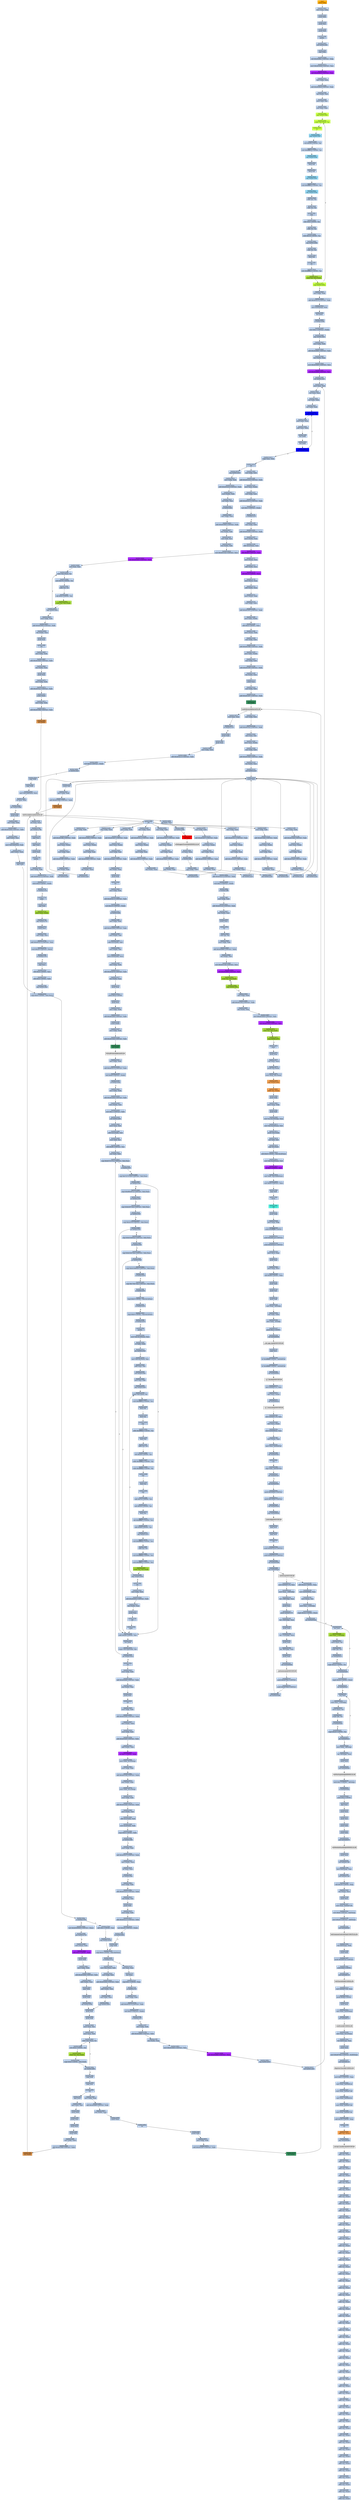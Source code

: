 strict digraph G {
	graph [bgcolor=transparent,
		name=G
	];
	node [color=lightsteelblue,
		fillcolor=lightsteelblue,
		shape=rectangle,
		style=filled
	];
	a0x00412060pushl_ebp	[color=lightgrey,
		fillcolor=orange,
		label="start\npushl %ebp"];
	a0x00412061movl_esp_ebp	[label="0x00412061\nmovl %esp, %ebp"];
	a0x00412060pushl_ebp -> a0x00412061movl_esp_ebp	[color="#000000"];
	a0x00412063pushl_ebx	[label="0x00412063\npushl %ebx"];
	a0x00412061movl_esp_ebp -> a0x00412063pushl_ebx	[color="#000000"];
	a0x00412064pushl_esi	[label="0x00412064\npushl %esi"];
	a0x00412063pushl_ebx -> a0x00412064pushl_esi	[color="#000000"];
	a0x00412065pushl_edi	[label="0x00412065\npushl %edi"];
	a0x00412064pushl_esi -> a0x00412065pushl_edi	[color="#000000"];
	a0x00412066pusha_	[label="0x00412066\npusha "];
	a0x00412065pushl_edi -> a0x00412066pusha_	[color="#000000"];
	a0x00412067call_0x0041206c	[label="0x00412067\ncall 0x0041206c"];
	a0x00412066pusha_ -> a0x00412067call_0x0041206c	[color="#000000"];
	a0x0041206cpopl_ebp	[label="0x0041206c\npopl %ebp"];
	a0x00412067call_0x0041206c -> a0x0041206cpopl_ebp	[color="#000000"];
	a0x0041206dsubl_0x40286cUINT32_ebp	[label="0x0041206d\nsubl $0x40286c<UINT32>, %ebp"];
	a0x0041206cpopl_ebp -> a0x0041206dsubl_0x40286cUINT32_ebp	[color="#000000"];
	a0x00412073movl_0x40345dUINT32_ecx	[label="0x00412073\nmovl $0x40345d<UINT32>, %ecx"];
	a0x0041206dsubl_0x40286cUINT32_ebp -> a0x00412073movl_0x40345dUINT32_ecx	[color="#000000"];
	a0x00412078subl_0x4028c6UINT32_ecx	[color=purple,
		fillcolor=purple,
		label="0x00412078\nsubl $0x4028c6<UINT32>, %ecx"];
	a0x00412073movl_0x40345dUINT32_ecx -> a0x00412078subl_0x4028c6UINT32_ecx	[color="#000000"];
	a0x0041207emovl_ebp_edx	[label="0x0041207e\nmovl %ebp, %edx"];
	a0x00412078subl_0x4028c6UINT32_ecx -> a0x0041207emovl_ebp_edx	[color="#000000"];
	a0x00412080addl_0x4028c6UINT32_edx	[label="0x00412080\naddl $0x4028c6<UINT32>, %edx"];
	a0x0041207emovl_ebp_edx -> a0x00412080addl_0x4028c6UINT32_edx	[color="#000000"];
	a0x00412086leal_edx__edi	[label="0x00412086\nleal (%edx), %edi"];
	a0x00412080addl_0x4028c6UINT32_edx -> a0x00412086leal_edx__edi	[color="#000000"];
	a0x00412088movl_edi_esi	[label="0x00412088\nmovl %edi, %esi"];
	a0x00412086leal_edx__edi -> a0x00412088movl_edi_esi	[color="#000000"];
	a0x0041208axorl_eax_eax	[label="0x0041208a\nxorl %eax, %eax"];
	a0x00412088movl_edi_esi -> a0x0041208axorl_eax_eax	[color="#000000"];
	a0x0041208cjmp_0x00412092	[color=olivedrab1,
		fillcolor=olivedrab1,
		label="0x0041208c\njmp 0x00412092"];
	a0x0041208axorl_eax_eax -> a0x0041208cjmp_0x00412092	[color="#000000"];
	a0x00412092lodsb_ds_esi__al	[color=olivedrab1,
		fillcolor=olivedrab1,
		label="0x00412092\nlodsb %ds:(%esi), %al"];
	a0x0041208cjmp_0x00412092 -> a0x00412092lodsb_ds_esi__al	[color="#000000"];
	a0x00412093clc_	[color=olivedrab1,
		fillcolor=olivedrab1,
		label="0x00412093\nclc "];
	a0x00412092lodsb_ds_esi__al -> a0x00412093clc_	[color="#000000"];
	a0x00412094jmp_0x00412097	[color=skyblue,
		fillcolor=skyblue,
		label="0x00412094\njmp 0x00412097"];
	a0x00412093clc_ -> a0x00412094jmp_0x00412097	[color="#000000"];
	a0x00412097rorb_0x59UINT8_al	[label="0x00412097\nrorb $0x59<UINT8>, %al"];
	a0x00412094jmp_0x00412097 -> a0x00412097rorb_0x59UINT8_al	[color="#000000"];
	a0x0041209arorb_0xffffffc4UINT8_al	[label="0x0041209a\nrorb $0xffffffc4<UINT8>, %al"];
	a0x00412097rorb_0x59UINT8_al -> a0x0041209arorb_0xffffffc4UINT8_al	[color="#000000"];
	a0x0041209djmp_0x004120a0	[color=skyblue,
		fillcolor=skyblue,
		label="0x0041209d\njmp 0x004120a0"];
	a0x0041209arorb_0xffffffc4UINT8_al -> a0x0041209djmp_0x004120a0	[color="#000000"];
	a0x004120a0decb_al	[label="0x004120a0\ndecb %al"];
	a0x0041209djmp_0x004120a0 -> a0x004120a0decb_al	[color="#000000"];
	a0x004120a2decb_al	[label="0x004120a2\ndecb %al"];
	a0x004120a0decb_al -> a0x004120a2decb_al	[color="#000000"];
	a0x004120a4jmp_0x004120a7	[color=skyblue,
		fillcolor=skyblue,
		label="0x004120a4\njmp 0x004120a7"];
	a0x004120a2decb_al -> a0x004120a4jmp_0x004120a7	[color="#000000"];
	a0x004120a7rorb_0xffffffceUINT8_al	[label="0x004120a7\nrorb $0xffffffce<UINT8>, %al"];
	a0x004120a4jmp_0x004120a7 -> a0x004120a7rorb_0xffffffceUINT8_al	[color="#000000"];
	a0x004120aajmp_0x004120ad	[color=skyblue,
		fillcolor=skyblue,
		label="0x004120aa\njmp 0x004120ad"];
	a0x004120a7rorb_0xffffffceUINT8_al -> a0x004120aajmp_0x004120ad	[color="#000000"];
	a0x004120adaddb_cl_al	[label="0x004120ad\naddb %cl, %al"];
	a0x004120aajmp_0x004120ad -> a0x004120adaddb_cl_al	[color="#000000"];
	a0x004120afsubb_cl_al	[label="0x004120af\nsubb %cl, %al"];
	a0x004120adaddb_cl_al -> a0x004120afsubb_cl_al	[color="#000000"];
	a0x004120b1nop_	[label="0x004120b1\nnop "];
	a0x004120afsubb_cl_al -> a0x004120b1nop_	[color="#000000"];
	a0x004120b2subb_0xfUINT8_al	[label="0x004120b2\nsubb $0xf<UINT8>, %al"];
	a0x004120b1nop_ -> a0x004120b2subb_0xfUINT8_al	[color="#000000"];
	a0x004120b4addb_cl_al	[label="0x004120b4\naddb %cl, %al"];
	a0x004120b2subb_0xfUINT8_al -> a0x004120b4addb_cl_al	[color="#000000"];
	a0x004120b6subb_0x18UINT8_al	[label="0x004120b6\nsubb $0x18<UINT8>, %al"];
	a0x004120b4addb_cl_al -> a0x004120b6subb_0x18UINT8_al	[color="#000000"];
	a0x004120b8jmp_0x004120bb	[label="0x004120b8\njmp 0x004120bb"];
	a0x004120b6subb_0x18UINT8_al -> a0x004120b8jmp_0x004120bb	[color="#000000"];
	a0x004120bbsubb_cl_al	[label="0x004120bb\nsubb %cl, %al"];
	a0x004120b8jmp_0x004120bb -> a0x004120bbsubb_cl_al	[color="#000000"];
	a0x004120bddecb_al	[label="0x004120bd\ndecb %al"];
	a0x004120bbsubb_cl_al -> a0x004120bddecb_al	[color="#000000"];
	a0x004120bfclc_	[label="0x004120bf\nclc "];
	a0x004120bddecb_al -> a0x004120bfclc_	[color="#000000"];
	a0x004120c0rorb_0xffffffe3UINT8_al	[label="0x004120c0\nrorb $0xffffffe3<UINT8>, %al"];
	a0x004120bfclc_ -> a0x004120c0rorb_0xffffffe3UINT8_al	[color="#000000"];
	a0x004120c3stosb_al_es_edi_	[color=yellowgreen,
		fillcolor=yellowgreen,
		label="0x004120c3\nstosb %al, %es:(%edi)"];
	a0x004120c0rorb_0xffffffe3UINT8_al -> a0x004120c3stosb_al_es_edi_	[color="#000000"];
	a0x004120c4loop_0x00412092	[color=olivedrab1,
		fillcolor=olivedrab1,
		label="0x004120c4\nloop 0x00412092"];
	a0x004120c3stosb_al_es_edi_ -> a0x004120c4loop_0x00412092	[color="#000000"];
	a0x004120c4loop_0x00412092 -> a0x00412092lodsb_ds_esi__al	[color="#000000",
		label=T];
	a0x004120c6movl_ebp_edx	[label="0x004120c6\nmovl %ebp, %edx"];
	a0x004120c4loop_0x00412092 -> a0x004120c6movl_ebp_edx	[color="#000000",
		label=F];
	a0x004120c8addl_0x40321fUINT32_edx	[label="0x004120c8\naddl $0x40321f<UINT32>, %edx"];
	a0x004120c6movl_ebp_edx -> a0x004120c8addl_0x40321fUINT32_edx	[color="#000000"];
	a0x004120cemovl_0x20esp__eax	[label="0x004120ce\nmovl 0x20(%esp), %eax"];
	a0x004120c8addl_0x40321fUINT32_edx -> a0x004120cemovl_0x20esp__eax	[color="#000000"];
	a0x004120d2incl_eax	[label="0x004120d2\nincl %eax"];
	a0x004120cemovl_0x20esp__eax -> a0x004120d2incl_eax	[color="#000000"];
	a0x004120d3js_0x004120dd	[label="0x004120d3\njs 0x004120dd"];
	a0x004120d2incl_eax -> a0x004120d3js_0x004120dd	[color="#000000"];
	a0x004120d5movl_0x1UINT32_edx_	[label="0x004120d5\nmovl $0x1<UINT32>, (%edx)"];
	a0x004120d3js_0x004120dd -> a0x004120d5movl_0x1UINT32_edx_	[color="#000000",
		label=F];
	a0x004120dbjmp_0x004120e3	[label="0x004120db\njmp 0x004120e3"];
	a0x004120d5movl_0x1UINT32_edx_ -> a0x004120dbjmp_0x004120e3	[color="#000000"];
	a0x004120e3movl_ebp_edx	[label="0x004120e3\nmovl %ebp, %edx"];
	a0x004120dbjmp_0x004120e3 -> a0x004120e3movl_ebp_edx	[color="#000000"];
	a0x004120e5addl_0x402866UINT32_edx	[label="0x004120e5\naddl $0x402866<UINT32>, %edx"];
	a0x004120e3movl_ebp_edx -> a0x004120e5addl_0x402866UINT32_edx	[color="#000000"];
	a0x004120ebleal_edx__eax	[label="0x004120eb\nleal (%edx), %eax"];
	a0x004120e5addl_0x402866UINT32_edx -> a0x004120ebleal_edx__eax	[color="#000000"];
	a0x004120edmovl_0x403065UINT32_ecx	[label="0x004120ed\nmovl $0x403065<UINT32>, %ecx"];
	a0x004120ebleal_edx__eax -> a0x004120edmovl_0x403065UINT32_ecx	[color="#000000"];
	a0x004120f2subl_0x402866UINT32_ecx	[color=purple,
		fillcolor=purple,
		label="0x004120f2\nsubl $0x402866<UINT32>, %ecx"];
	a0x004120edmovl_0x403065UINT32_ecx -> a0x004120f2subl_0x402866UINT32_ecx	[color="#000000"];
	a0x004120f8call_0x00412401	[label="0x004120f8\ncall 0x00412401"];
	a0x004120f2subl_0x402866UINT32_ecx -> a0x004120f8call_0x00412401	[color="#000000"];
	a0x00412401movl_eax_edi	[label="0x00412401\nmovl %eax, %edi"];
	a0x004120f8call_0x00412401 -> a0x00412401movl_eax_edi	[color="#000000"];
	a0x00412403xorl_eax_eax	[label="0x00412403\nxorl %eax, %eax"];
	a0x00412401movl_eax_edi -> a0x00412403xorl_eax_eax	[color="#000000"];
	a0x00412405xorl_ebx_ebx	[label="0x00412405\nxorl %ebx, %ebx"];
	a0x00412403xorl_eax_eax -> a0x00412405xorl_ebx_ebx	[color="#000000"];
	a0x00412407xorl_edx_edx	[label="0x00412407\nxorl %edx, %edx"];
	a0x00412405xorl_ebx_ebx -> a0x00412407xorl_edx_edx	[color="#000000"];
	a0x00412409movb_edi__al	[color=blue,
		fillcolor=blue,
		label="0x00412409\nmovb (%edi), %al"];
	a0x00412407xorl_edx_edx -> a0x00412409movb_edi__al	[color="#000000"];
	a0x0041240bmull_edx_eax	[label="0x0041240b\nmull %edx, %eax"];
	a0x00412409movb_edi__al -> a0x0041240bmull_edx_eax	[color="#000000"];
	a0x0041240daddl_eax_ebx	[label="0x0041240d\naddl %eax, %ebx"];
	a0x0041240bmull_edx_eax -> a0x0041240daddl_eax_ebx	[color="#000000"];
	a0x0041240fincl_edx	[label="0x0041240f\nincl %edx"];
	a0x0041240daddl_eax_ebx -> a0x0041240fincl_edx	[color="#000000"];
	a0x00412410incl_edi	[label="0x00412410\nincl %edi"];
	a0x0041240fincl_edx -> a0x00412410incl_edi	[color="#000000"];
	a0x00412411loop_0x00412409	[color=blue,
		fillcolor=blue,
		label="0x00412411\nloop 0x00412409"];
	a0x00412410incl_edi -> a0x00412411loop_0x00412409	[color="#000000"];
	a0x00412411loop_0x00412409 -> a0x00412409movb_edi__al	[color="#000000",
		label=T];
	a0x00412413xchgl_eax_ebx	[label="0x00412413\nxchgl %eax, %ebx"];
	a0x00412411loop_0x00412409 -> a0x00412413xchgl_eax_ebx	[color="#000000",
		label=F];
	a0x00412414ret	[label="0x00412414\nret"];
	a0x00412413xchgl_eax_ebx -> a0x00412414ret	[color="#000000"];
	a0x004120fdmovl_ebp_edx	[label="0x004120fd\nmovl %ebp, %edx"];
	a0x00412414ret -> a0x004120fdmovl_ebp_edx	[color="#000000"];
	a0x00412815jmp_0x00412819	[label="0x00412815\njmp 0x00412819"];
	a0x00412414ret -> a0x00412815jmp_0x00412819	[color="#000000"];
	a0x004120ffaddl_0x40321bUINT32_edx	[label="0x004120ff\naddl $0x40321b<UINT32>, %edx"];
	a0x004120fdmovl_ebp_edx -> a0x004120ffaddl_0x40321bUINT32_edx	[color="#000000"];
	a0x00412105movl_eax_edx_	[label="0x00412105\nmovl %eax, (%edx)"];
	a0x004120ffaddl_0x40321bUINT32_edx -> a0x00412105movl_eax_edx_	[color="#000000"];
	a0x00412107movl_ebp_edx	[label="0x00412107\nmovl %ebp, %edx"];
	a0x00412105movl_eax_edx_ -> a0x00412107movl_ebp_edx	[color="#000000"];
	a0x00412109addl_0x403213UINT32_edx	[label="0x00412109\naddl $0x403213<UINT32>, %edx"];
	a0x00412107movl_ebp_edx -> a0x00412109addl_0x403213UINT32_edx	[color="#000000"];
	a0x0041210ftestl_0x1UINT32_edx_	[label="0x0041210f\ntestl $0x1<UINT32>, (%edx)"];
	a0x00412109addl_0x403213UINT32_edx -> a0x0041210ftestl_0x1UINT32_edx_	[color="#000000"];
	a0x00412115je_0x0041215f	[label="0x00412115\nje 0x0041215f"];
	a0x0041210ftestl_0x1UINT32_edx_ -> a0x00412115je_0x0041215f	[color="#000000"];
	a0x0041215fmovl_ebp_edx	[label="0x0041215f\nmovl %ebp, %edx"];
	a0x00412115je_0x0041215f -> a0x0041215fmovl_ebp_edx	[color="#000000",
		label=T];
	a0x00412161addl_0x40320bUINT32_edx	[label="0x00412161\naddl $0x40320b<UINT32>, %edx"];
	a0x0041215fmovl_ebp_edx -> a0x00412161addl_0x40320bUINT32_edx	[color="#000000"];
	a0x00412167movl_edx__eax	[label="0x00412167\nmovl (%edx), %eax"];
	a0x00412161addl_0x40320bUINT32_edx -> a0x00412167movl_edx__eax	[color="#000000"];
	a0x00412169addl_0x3ceax__eax	[label="0x00412169\naddl 0x3c(%eax), %eax"];
	a0x00412167movl_edx__eax -> a0x00412169addl_0x3ceax__eax	[color="#000000"];
	a0x0041216caddl_0x80UINT32_eax	[color=purple,
		fillcolor=purple,
		label="0x0041216c\naddl $0x80<UINT32>, %eax"];
	a0x00412169addl_0x3ceax__eax -> a0x0041216caddl_0x80UINT32_eax	[color="#000000"];
	a0x00412171movl_eax__ecx	[label="0x00412171\nmovl (%eax), %ecx"];
	a0x0041216caddl_0x80UINT32_eax -> a0x00412171movl_eax__ecx	[color="#000000"];
	a0x00412173addl_edx__ecx	[label="0x00412173\naddl (%edx), %ecx"];
	a0x00412171movl_eax__ecx -> a0x00412173addl_edx__ecx	[color="#000000"];
	a0x00412175addl_0x10UINT8_ecx	[color=purple,
		fillcolor=purple,
		label="0x00412175\naddl $0x10<UINT8>, %ecx"];
	a0x00412173addl_edx__ecx -> a0x00412175addl_0x10UINT8_ecx	[color="#000000"];
	a0x00412178movl_ecx__eax	[label="0x00412178\nmovl (%ecx), %eax"];
	a0x00412175addl_0x10UINT8_ecx -> a0x00412178movl_ecx__eax	[color="#000000"];
	a0x0041217aaddl_edx__eax	[label="0x0041217a\naddl (%edx), %eax"];
	a0x00412178movl_ecx__eax -> a0x0041217aaddl_edx__eax	[color="#000000"];
	a0x0041217cmovl_eax__ebx	[label="0x0041217c\nmovl (%eax), %ebx"];
	a0x0041217aaddl_edx__eax -> a0x0041217cmovl_eax__ebx	[color="#000000"];
	a0x0041217emovl_ebp_edx	[label="0x0041217e\nmovl %ebp, %edx"];
	a0x0041217cmovl_eax__ebx -> a0x0041217emovl_ebp_edx	[color="#000000"];
	a0x00412180addl_0x403397UINT32_edx	[label="0x00412180\naddl $0x403397<UINT32>, %edx"];
	a0x0041217emovl_ebp_edx -> a0x00412180addl_0x403397UINT32_edx	[color="#000000"];
	a0x00412186movl_ebx_edx_	[label="0x00412186\nmovl %ebx, (%edx)"];
	a0x00412180addl_0x403397UINT32_edx -> a0x00412186movl_ebx_edx_	[color="#000000"];
	a0x00412188addl_0x4UINT8_eax	[label="0x00412188\naddl $0x4<UINT8>, %eax"];
	a0x00412186movl_ebx_edx_ -> a0x00412188addl_0x4UINT8_eax	[color="#000000"];
	a0x0041218bmovl_eax__ebx	[label="0x0041218b\nmovl (%eax), %ebx"];
	a0x00412188addl_0x4UINT8_eax -> a0x0041218bmovl_eax__ebx	[color="#000000"];
	a0x0041218dmovl_ebp_edx	[label="0x0041218d\nmovl %ebp, %edx"];
	a0x0041218bmovl_eax__ebx -> a0x0041218dmovl_ebp_edx	[color="#000000"];
	a0x0041218faddl_0x40339bUINT32_edx	[label="0x0041218f\naddl $0x40339b<UINT32>, %edx"];
	a0x0041218dmovl_ebp_edx -> a0x0041218faddl_0x40339bUINT32_edx	[color="#000000"];
	a0x00412195movl_ebx_edx_	[label="0x00412195\nmovl %ebx, (%edx)"];
	a0x0041218faddl_0x40339bUINT32_edx -> a0x00412195movl_ebx_edx_	[color="#000000"];
	a0x00412197movl_ebp_edx	[label="0x00412197\nmovl %ebp, %edx"];
	a0x00412195movl_ebx_edx_ -> a0x00412197movl_ebp_edx	[color="#000000"];
	a0x00412199addl_0x40339fUINT32_edx	[label="0x00412199\naddl $0x40339f<UINT32>, %edx"];
	a0x00412197movl_ebp_edx -> a0x00412199addl_0x40339fUINT32_edx	[color="#000000"];
	a0x0041219fleal_edx__eax	[label="0x0041219f\nleal (%edx), %eax"];
	a0x00412199addl_0x40339fUINT32_edx -> a0x0041219fleal_edx__eax	[color="#000000"];
	a0x004121a1pushl_eax	[label="0x004121a1\npushl %eax"];
	a0x0041219fleal_edx__eax -> a0x004121a1pushl_eax	[color="#000000"];
	a0x004121a2movl_ebp_edx	[label="0x004121a2\nmovl %ebp, %edx"];
	a0x004121a1pushl_eax -> a0x004121a2movl_ebp_edx	[color="#000000"];
	a0x004121a4addl_0x403397UINT32_edx	[label="0x004121a4\naddl $0x403397<UINT32>, %edx"];
	a0x004121a2movl_ebp_edx -> a0x004121a4addl_0x403397UINT32_edx	[color="#000000"];
	a0x004121aacall_edx_	[color=seagreen,
		fillcolor=seagreen,
		label="0x004121aa\ncall (%edx)"];
	a0x004121a4addl_0x403397UINT32_edx -> a0x004121aacall_edx_	[color="#000000"];
	LoadLibraryA_kernel32_dll	[color=lightgrey,
		fillcolor=lightgrey,
		label="LoadLibraryA@kernel32.dll"];
	a0x004121aacall_edx_ -> LoadLibraryA_kernel32_dll	[color="#000000"];
	a0x004121acmovl_ebp_edx	[label="0x004121ac\nmovl %ebp, %edx"];
	LoadLibraryA_kernel32_dll -> a0x004121acmovl_ebp_edx	[color="#000000"];
	a0x0041267atestl_eax_eax	[label="0x0041267a\ntestl %eax, %eax"];
	LoadLibraryA_kernel32_dll -> a0x0041267atestl_eax_eax	[color="#000000"];
	a0x004121aeaddl_0x4033acUINT32_edx	[label="0x004121ae\naddl $0x4033ac<UINT32>, %edx"];
	a0x004121acmovl_ebp_edx -> a0x004121aeaddl_0x4033acUINT32_edx	[color="#000000"];
	a0x004121b4movl_eax_esi	[label="0x004121b4\nmovl %eax, %esi"];
	a0x004121aeaddl_0x4033acUINT32_edx -> a0x004121b4movl_eax_esi	[color="#000000"];
	a0x004121b6movl_eax_edx_	[label="0x004121b6\nmovl %eax, (%edx)"];
	a0x004121b4movl_eax_esi -> a0x004121b6movl_eax_edx_	[color="#000000"];
	a0x004121b8movl_ebp_edx	[label="0x004121b8\nmovl %ebp, %edx"];
	a0x004121b6movl_eax_edx_ -> a0x004121b8movl_ebp_edx	[color="#000000"];
	a0x004121baaddl_0x4033b0UINT32_edx	[label="0x004121ba\naddl $0x4033b0<UINT32>, %edx"];
	a0x004121b8movl_ebp_edx -> a0x004121baaddl_0x4033b0UINT32_edx	[color="#000000"];
	a0x004121c0leal_edx__eax	[label="0x004121c0\nleal (%edx), %eax"];
	a0x004121baaddl_0x4033b0UINT32_edx -> a0x004121c0leal_edx__eax	[color="#000000"];
	a0x004121c2call_0x004122a5	[label="0x004121c2\ncall 0x004122a5"];
	a0x004121c0leal_edx__eax -> a0x004121c2call_0x004122a5	[color="#000000"];
	a0x004122a5pushl_eax	[label="0x004122a5\npushl %eax"];
	a0x004121c2call_0x004122a5 -> a0x004122a5pushl_eax	[color="#000000"];
	a0x004122a6pushl_esi	[label="0x004122a6\npushl %esi"];
	a0x004122a5pushl_eax -> a0x004122a6pushl_esi	[color="#000000"];
	a0x004122a7movl_ebp_edx	[label="0x004122a7\nmovl %ebp, %edx"];
	a0x004122a6pushl_esi -> a0x004122a7movl_ebp_edx	[color="#000000"];
	a0x004122a9addl_0x40339bUINT32_edx	[label="0x004122a9\naddl $0x40339b<UINT32>, %edx"];
	a0x004122a7movl_ebp_edx -> a0x004122a9addl_0x40339bUINT32_edx	[color="#000000"];
	a0x004122afcall_edx_	[color=peru,
		fillcolor=peru,
		label="0x004122af\ncall (%edx)"];
	a0x004122a9addl_0x40339bUINT32_edx -> a0x004122afcall_edx_	[color="#000000"];
	GetProcAddress_kernel32_dll	[color=lightgrey,
		fillcolor=lightgrey,
		label="GetProcAddress@kernel32.dll"];
	a0x004122afcall_edx_ -> GetProcAddress_kernel32_dll	[color="#000000"];
	a0x004122b1ret	[label="0x004122b1\nret"];
	GetProcAddress_kernel32_dll -> a0x004122b1ret	[color="#000000"];
	a0x00412700orl_eax_eax	[label="0x00412700\norl %eax, %eax"];
	GetProcAddress_kernel32_dll -> a0x00412700orl_eax_eax	[color="#000000"];
	a0x00412884orl_eax_eax	[label="0x00412884\norl %eax, %eax"];
	GetProcAddress_kernel32_dll -> a0x00412884orl_eax_eax	[color="#000000"];
	a0x004121c7movl_ebp_edx	[label="0x004121c7\nmovl %ebp, %edx"];
	a0x004122b1ret -> a0x004121c7movl_ebp_edx	[color="#000000"];
	a0x004121e0movl_ebp_edx	[label="0x004121e0\nmovl %ebp, %edx"];
	a0x004122b1ret -> a0x004121e0movl_ebp_edx	[color="#000000"];
	a0x004121f9movl_ebp_edx	[label="0x004121f9\nmovl %ebp, %edx"];
	a0x004122b1ret -> a0x004121f9movl_ebp_edx	[color="#000000"];
	a0x00412212movl_ebp_edx	[label="0x00412212\nmovl %ebp, %edx"];
	a0x004122b1ret -> a0x00412212movl_ebp_edx	[color="#000000"];
	a0x0041222bmovl_ebp_edx	[label="0x0041222b\nmovl %ebp, %edx"];
	a0x004122b1ret -> a0x0041222bmovl_ebp_edx	[color="#000000"];
	a0x00412244movl_ebp_edx	[label="0x00412244\nmovl %ebp, %edx"];
	a0x004122b1ret -> a0x00412244movl_ebp_edx	[color="#000000"];
	a0x0041225dmovl_ebp_edx	[label="0x0041225d\nmovl %ebp, %edx"];
	a0x004122b1ret -> a0x0041225dmovl_ebp_edx	[color="#000000"];
	a0x00412276movl_ebp_edx	[label="0x00412276\nmovl %ebp, %edx"];
	a0x004122b1ret -> a0x00412276movl_ebp_edx	[color="#000000"];
	a0x0041228fmovl_ebp_edx	[label="0x0041228f\nmovl %ebp, %edx"];
	a0x004122b1ret -> a0x0041228fmovl_ebp_edx	[color="#000000"];
	a0x004121c9addl_0x4033c1UINT32_edx	[label="0x004121c9\naddl $0x4033c1<UINT32>, %edx"];
	a0x004121c7movl_ebp_edx -> a0x004121c9addl_0x4033c1UINT32_edx	[color="#000000"];
	a0x004121cfmovl_eax_edx_	[label="0x004121cf\nmovl %eax, (%edx)"];
	a0x004121c9addl_0x4033c1UINT32_edx -> a0x004121cfmovl_eax_edx_	[color="#000000"];
	a0x004121d1movl_ebp_edx	[label="0x004121d1\nmovl %ebp, %edx"];
	a0x004121cfmovl_eax_edx_ -> a0x004121d1movl_ebp_edx	[color="#000000"];
	a0x004121d3addl_0x4033c5UINT32_edx	[label="0x004121d3\naddl $0x4033c5<UINT32>, %edx"];
	a0x004121d1movl_ebp_edx -> a0x004121d3addl_0x4033c5UINT32_edx	[color="#000000"];
	a0x004121d9leal_edx__eax	[label="0x004121d9\nleal (%edx), %eax"];
	a0x004121d3addl_0x4033c5UINT32_edx -> a0x004121d9leal_edx__eax	[color="#000000"];
	a0x004121dbcall_0x004122a5	[label="0x004121db\ncall 0x004122a5"];
	a0x004121d9leal_edx__eax -> a0x004121dbcall_0x004122a5	[color="#000000"];
	a0x004121dbcall_0x004122a5 -> a0x004122a5pushl_eax	[color="#000000"];
	a0x004121e2addl_0x4033d4UINT32_edx	[label="0x004121e2\naddl $0x4033d4<UINT32>, %edx"];
	a0x004121e0movl_ebp_edx -> a0x004121e2addl_0x4033d4UINT32_edx	[color="#000000"];
	a0x004121e8movl_eax_edx_	[label="0x004121e8\nmovl %eax, (%edx)"];
	a0x004121e2addl_0x4033d4UINT32_edx -> a0x004121e8movl_eax_edx_	[color="#000000"];
	a0x004121eamovl_ebp_edx	[label="0x004121ea\nmovl %ebp, %edx"];
	a0x004121e8movl_eax_edx_ -> a0x004121eamovl_ebp_edx	[color="#000000"];
	a0x004121ecaddl_0x4033d8UINT32_edx	[label="0x004121ec\naddl $0x4033d8<UINT32>, %edx"];
	a0x004121eamovl_ebp_edx -> a0x004121ecaddl_0x4033d8UINT32_edx	[color="#000000"];
	a0x004121f2leal_edx__eax	[label="0x004121f2\nleal (%edx), %eax"];
	a0x004121ecaddl_0x4033d8UINT32_edx -> a0x004121f2leal_edx__eax	[color="#000000"];
	a0x004121f4call_0x004122a5	[label="0x004121f4\ncall 0x004122a5"];
	a0x004121f2leal_edx__eax -> a0x004121f4call_0x004122a5	[color="#000000"];
	a0x004121f4call_0x004122a5 -> a0x004122a5pushl_eax	[color="#000000"];
	a0x004121fbaddl_0x4033ebUINT32_edx	[label="0x004121fb\naddl $0x4033eb<UINT32>, %edx"];
	a0x004121f9movl_ebp_edx -> a0x004121fbaddl_0x4033ebUINT32_edx	[color="#000000"];
	a0x00412201movl_eax_edx_	[label="0x00412201\nmovl %eax, (%edx)"];
	a0x004121fbaddl_0x4033ebUINT32_edx -> a0x00412201movl_eax_edx_	[color="#000000"];
	a0x00412203movl_ebp_edx	[label="0x00412203\nmovl %ebp, %edx"];
	a0x00412201movl_eax_edx_ -> a0x00412203movl_ebp_edx	[color="#000000"];
	a0x00412205addl_0x4033efUINT32_edx	[label="0x00412205\naddl $0x4033ef<UINT32>, %edx"];
	a0x00412203movl_ebp_edx -> a0x00412205addl_0x4033efUINT32_edx	[color="#000000"];
	a0x0041220bleal_edx__eax	[label="0x0041220b\nleal (%edx), %eax"];
	a0x00412205addl_0x4033efUINT32_edx -> a0x0041220bleal_edx__eax	[color="#000000"];
	a0x0041220dcall_0x004122a5	[label="0x0041220d\ncall 0x004122a5"];
	a0x0041220bleal_edx__eax -> a0x0041220dcall_0x004122a5	[color="#000000"];
	a0x0041220dcall_0x004122a5 -> a0x004122a5pushl_eax	[color="#000000"];
	a0x00412214addl_0x4033fbUINT32_edx	[label="0x00412214\naddl $0x4033fb<UINT32>, %edx"];
	a0x00412212movl_ebp_edx -> a0x00412214addl_0x4033fbUINT32_edx	[color="#000000"];
	a0x0041221amovl_eax_edx_	[label="0x0041221a\nmovl %eax, (%edx)"];
	a0x00412214addl_0x4033fbUINT32_edx -> a0x0041221amovl_eax_edx_	[color="#000000"];
	a0x0041221cmovl_ebp_edx	[label="0x0041221c\nmovl %ebp, %edx"];
	a0x0041221amovl_eax_edx_ -> a0x0041221cmovl_ebp_edx	[color="#000000"];
	a0x0041221eaddl_0x4033ffUINT32_edx	[label="0x0041221e\naddl $0x4033ff<UINT32>, %edx"];
	a0x0041221cmovl_ebp_edx -> a0x0041221eaddl_0x4033ffUINT32_edx	[color="#000000"];
	a0x00412224leal_edx__eax	[label="0x00412224\nleal (%edx), %eax"];
	a0x0041221eaddl_0x4033ffUINT32_edx -> a0x00412224leal_edx__eax	[color="#000000"];
	a0x00412226call_0x004122a5	[label="0x00412226\ncall 0x004122a5"];
	a0x00412224leal_edx__eax -> a0x00412226call_0x004122a5	[color="#000000"];
	a0x00412226call_0x004122a5 -> a0x004122a5pushl_eax	[color="#000000"];
	a0x0041222daddl_0x40340bUINT32_edx	[label="0x0041222d\naddl $0x40340b<UINT32>, %edx"];
	a0x0041222bmovl_ebp_edx -> a0x0041222daddl_0x40340bUINT32_edx	[color="#000000"];
	a0x00412233movl_eax_edx_	[label="0x00412233\nmovl %eax, (%edx)"];
	a0x0041222daddl_0x40340bUINT32_edx -> a0x00412233movl_eax_edx_	[color="#000000"];
	a0x00412235movl_ebp_edx	[label="0x00412235\nmovl %ebp, %edx"];
	a0x00412233movl_eax_edx_ -> a0x00412235movl_ebp_edx	[color="#000000"];
	a0x00412237addl_0x40340fUINT32_edx	[label="0x00412237\naddl $0x40340f<UINT32>, %edx"];
	a0x00412235movl_ebp_edx -> a0x00412237addl_0x40340fUINT32_edx	[color="#000000"];
	a0x0041223dleal_edx__eax	[label="0x0041223d\nleal (%edx), %eax"];
	a0x00412237addl_0x40340fUINT32_edx -> a0x0041223dleal_edx__eax	[color="#000000"];
	a0x0041223fcall_0x004122a5	[label="0x0041223f\ncall 0x004122a5"];
	a0x0041223dleal_edx__eax -> a0x0041223fcall_0x004122a5	[color="#000000"];
	a0x0041223fcall_0x004122a5 -> a0x004122a5pushl_eax	[color="#000000"];
	a0x00412246addl_0x40341aUINT32_edx	[label="0x00412246\naddl $0x40341a<UINT32>, %edx"];
	a0x00412244movl_ebp_edx -> a0x00412246addl_0x40341aUINT32_edx	[color="#000000"];
	a0x0041224cmovl_eax_edx_	[label="0x0041224c\nmovl %eax, (%edx)"];
	a0x00412246addl_0x40341aUINT32_edx -> a0x0041224cmovl_eax_edx_	[color="#000000"];
	a0x0041224emovl_ebp_edx	[label="0x0041224e\nmovl %ebp, %edx"];
	a0x0041224cmovl_eax_edx_ -> a0x0041224emovl_ebp_edx	[color="#000000"];
	a0x00412250addl_0x40341eUINT32_edx	[label="0x00412250\naddl $0x40341e<UINT32>, %edx"];
	a0x0041224emovl_ebp_edx -> a0x00412250addl_0x40341eUINT32_edx	[color="#000000"];
	a0x00412256leal_edx__eax	[label="0x00412256\nleal (%edx), %eax"];
	a0x00412250addl_0x40341eUINT32_edx -> a0x00412256leal_edx__eax	[color="#000000"];
	a0x00412258call_0x004122a5	[label="0x00412258\ncall 0x004122a5"];
	a0x00412256leal_edx__eax -> a0x00412258call_0x004122a5	[color="#000000"];
	a0x00412258call_0x004122a5 -> a0x004122a5pushl_eax	[color="#000000"];
	a0x0041225faddl_0x403427UINT32_edx	[label="0x0041225f\naddl $0x403427<UINT32>, %edx"];
	a0x0041225dmovl_ebp_edx -> a0x0041225faddl_0x403427UINT32_edx	[color="#000000"];
	a0x00412265movl_eax_edx_	[label="0x00412265\nmovl %eax, (%edx)"];
	a0x0041225faddl_0x403427UINT32_edx -> a0x00412265movl_eax_edx_	[color="#000000"];
	a0x00412267movl_ebp_edx	[label="0x00412267\nmovl %ebp, %edx"];
	a0x00412265movl_eax_edx_ -> a0x00412267movl_ebp_edx	[color="#000000"];
	a0x00412269addl_0x40342bUINT32_edx	[label="0x00412269\naddl $0x40342b<UINT32>, %edx"];
	a0x00412267movl_ebp_edx -> a0x00412269addl_0x40342bUINT32_edx	[color="#000000"];
	a0x0041226fleal_edx__eax	[label="0x0041226f\nleal (%edx), %eax"];
	a0x00412269addl_0x40342bUINT32_edx -> a0x0041226fleal_edx__eax	[color="#000000"];
	a0x00412271call_0x004122a5	[label="0x00412271\ncall 0x004122a5"];
	a0x0041226fleal_edx__eax -> a0x00412271call_0x004122a5	[color="#000000"];
	a0x00412271call_0x004122a5 -> a0x004122a5pushl_eax	[color="#000000"];
	a0x00412278addl_0x403437UINT32_edx	[label="0x00412278\naddl $0x403437<UINT32>, %edx"];
	a0x00412276movl_ebp_edx -> a0x00412278addl_0x403437UINT32_edx	[color="#000000"];
	a0x0041227emovl_eax_edx_	[label="0x0041227e\nmovl %eax, (%edx)"];
	a0x00412278addl_0x403437UINT32_edx -> a0x0041227emovl_eax_edx_	[color="#000000"];
	a0x00412280movl_ebp_edx	[label="0x00412280\nmovl %ebp, %edx"];
	a0x0041227emovl_eax_edx_ -> a0x00412280movl_ebp_edx	[color="#000000"];
	a0x00412282addl_0x40343bUINT32_edx	[label="0x00412282\naddl $0x40343b<UINT32>, %edx"];
	a0x00412280movl_ebp_edx -> a0x00412282addl_0x40343bUINT32_edx	[color="#000000"];
	a0x00412288leal_edx__eax	[label="0x00412288\nleal (%edx), %eax"];
	a0x00412282addl_0x40343bUINT32_edx -> a0x00412288leal_edx__eax	[color="#000000"];
	a0x0041228acall_0x004122a5	[label="0x0041228a\ncall 0x004122a5"];
	a0x00412288leal_edx__eax -> a0x0041228acall_0x004122a5	[color="#000000"];
	a0x0041228acall_0x004122a5 -> a0x004122a5pushl_eax	[color="#000000"];
	a0x00412291addl_0x403447UINT32_edx	[label="0x00412291\naddl $0x403447<UINT32>, %edx"];
	a0x0041228fmovl_ebp_edx -> a0x00412291addl_0x403447UINT32_edx	[color="#000000"];
	a0x00412297movl_eax_edx_	[label="0x00412297\nmovl %eax, (%edx)"];
	a0x00412291addl_0x403447UINT32_edx -> a0x00412297movl_eax_edx_	[color="#000000"];
	a0x00412299movl_ebp_edx	[label="0x00412299\nmovl %ebp, %edx"];
	a0x00412297movl_eax_edx_ -> a0x00412299movl_ebp_edx	[color="#000000"];
	a0x0041229baddl_0x402ab2UINT32_edx	[label="0x0041229b\naddl $0x402ab2<UINT32>, %edx"];
	a0x00412299movl_ebp_edx -> a0x0041229baddl_0x402ab2UINT32_edx	[color="#000000"];
	a0x004122a1leal_edx__eax	[label="0x004122a1\nleal (%edx), %eax"];
	a0x0041229baddl_0x402ab2UINT32_edx -> a0x004122a1leal_edx__eax	[color="#000000"];
	a0x004122a3pushl_eax	[label="0x004122a3\npushl %eax"];
	a0x004122a1leal_edx__eax -> a0x004122a3pushl_eax	[color="#000000"];
	a0x004122a4ret	[label="0x004122a4\nret"];
	a0x004122a3pushl_eax -> a0x004122a4ret	[color="#000000"];
	a0x004122b2movl_ebp_edx	[label="0x004122b2\nmovl %ebp, %edx"];
	a0x004122a4ret -> a0x004122b2movl_ebp_edx	[color="#000000"];
	a0x004122b4addl_0x403213UINT32_edx	[label="0x004122b4\naddl $0x403213<UINT32>, %edx"];
	a0x004122b2movl_ebp_edx -> a0x004122b4addl_0x403213UINT32_edx	[color="#000000"];
	a0x004122batestl_0x10UINT32_edx_	[label="0x004122ba\ntestl $0x10<UINT32>, (%edx)"];
	a0x004122b4addl_0x403213UINT32_edx -> a0x004122batestl_0x10UINT32_edx_	[color="#000000"];
	a0x004122c0je_0x004122fd	[label="0x004122c0\nje 0x004122fd"];
	a0x004122batestl_0x10UINT32_edx_ -> a0x004122c0je_0x004122fd	[color="#000000"];
	a0x004122fdmovl_ebp_edx	[label="0x004122fd\nmovl %ebp, %edx"];
	a0x004122c0je_0x004122fd -> a0x004122fdmovl_ebp_edx	[color="#000000",
		label=T];
	a0x004122ffaddl_0x40320bUINT32_edx	[label="0x004122ff\naddl $0x40320b<UINT32>, %edx"];
	a0x004122fdmovl_ebp_edx -> a0x004122ffaddl_0x40320bUINT32_edx	[color="#000000"];
	a0x00412305movl_edx__edi	[label="0x00412305\nmovl (%edx), %edi"];
	a0x004122ffaddl_0x40320bUINT32_edx -> a0x00412305movl_edx__edi	[color="#000000"];
	a0x00412307addl_0x3cedi__edi	[label="0x00412307\naddl 0x3c(%edi), %edi"];
	a0x00412305movl_edx__edi -> a0x00412307addl_0x3cedi__edi	[color="#000000"];
	a0x0041230amovl_edx__esi	[label="0x0041230a\nmovl (%edx), %esi"];
	a0x00412307addl_0x3cedi__edi -> a0x0041230amovl_edx__esi	[color="#000000"];
	a0x0041230cmovl_0x54edi__ecx	[label="0x0041230c\nmovl 0x54(%edi), %ecx"];
	a0x0041230amovl_edx__esi -> a0x0041230cmovl_0x54edi__ecx	[color="#000000"];
	a0x0041230fmovl_ebp_edx	[label="0x0041230f\nmovl %ebp, %edx"];
	a0x0041230cmovl_0x54edi__ecx -> a0x0041230fmovl_ebp_edx	[color="#000000"];
	a0x00412311addl_0x403479UINT32_edx	[label="0x00412311\naddl $0x403479<UINT32>, %edx"];
	a0x0041230fmovl_ebp_edx -> a0x00412311addl_0x403479UINT32_edx	[color="#000000"];
	a0x00412317leal_edx__eax	[label="0x00412317\nleal (%edx), %eax"];
	a0x00412311addl_0x403479UINT32_edx -> a0x00412317leal_edx__eax	[color="#000000"];
	a0x00412319pushl_eax	[label="0x00412319\npushl %eax"];
	a0x00412317leal_edx__eax -> a0x00412319pushl_eax	[color="#000000"];
	a0x0041231apushl_0x4UINT8	[label="0x0041231a\npushl $0x4<UINT8>"];
	a0x00412319pushl_eax -> a0x0041231apushl_0x4UINT8	[color="#000000"];
	a0x0041231cpushl_ecx	[label="0x0041231c\npushl %ecx"];
	a0x0041231apushl_0x4UINT8 -> a0x0041231cpushl_ecx	[color="#000000"];
	a0x0041231dmovl_ebp_edx	[label="0x0041231d\nmovl %ebp, %edx"];
	a0x0041231cpushl_ecx -> a0x0041231dmovl_ebp_edx	[color="#000000"];
	a0x0041231faddl_0x40320bUINT32_edx	[label="0x0041231f\naddl $0x40320b<UINT32>, %edx"];
	a0x0041231dmovl_ebp_edx -> a0x0041231faddl_0x40320bUINT32_edx	[color="#000000"];
	a0x00412325pushl_edx_	[label="0x00412325\npushl (%edx)"];
	a0x0041231faddl_0x40320bUINT32_edx -> a0x00412325pushl_edx_	[color="#000000"];
	a0x00412327movl_ebp_edx	[label="0x00412327\nmovl %ebp, %edx"];
	a0x00412325pushl_edx_ -> a0x00412327movl_ebp_edx	[color="#000000"];
	a0x00412329addl_0x4033d4UINT32_edx	[label="0x00412329\naddl $0x4033d4<UINT32>, %edx"];
	a0x00412327movl_ebp_edx -> a0x00412329addl_0x4033d4UINT32_edx	[color="#000000"];
	a0x0041232fcall_edx_	[color=seagreen,
		fillcolor=seagreen,
		label="0x0041232f\ncall (%edx)"];
	a0x00412329addl_0x4033d4UINT32_edx -> a0x0041232fcall_edx_	[color="#000000"];
	VirtualProtect_Kernel32_dll	[color=lightgrey,
		fillcolor=lightgrey,
		label="VirtualProtect@Kernel32.dll"];
	a0x0041232fcall_edx_ -> VirtualProtect_Kernel32_dll	[color="#000000"];
	a0x00412331movl_ebp_edx	[label="0x00412331\nmovl %ebp, %edx"];
	VirtualProtect_Kernel32_dll -> a0x00412331movl_ebp_edx	[color="#000000"];
	a0x00412333addl_0x403213UINT32_edx	[label="0x00412333\naddl $0x403213<UINT32>, %edx"];
	a0x00412331movl_ebp_edx -> a0x00412333addl_0x403213UINT32_edx	[color="#000000"];
	a0x00412339testl_0x8UINT32_edx_	[label="0x00412339\ntestl $0x8<UINT32>, (%edx)"];
	a0x00412333addl_0x403213UINT32_edx -> a0x00412339testl_0x8UINT32_edx_	[color="#000000"];
	a0x0041233fje_0x0041242e	[label="0x0041233f\nje 0x0041242e"];
	a0x00412339testl_0x8UINT32_edx_ -> a0x0041233fje_0x0041242e	[color="#000000"];
	a0x0041242emovl_ebp_edx	[label="0x0041242e\nmovl %ebp, %edx"];
	a0x0041233fje_0x0041242e -> a0x0041242emovl_ebp_edx	[color="#000000",
		label=T];
	a0x00412430addl_0x40320bUINT32_edx	[label="0x00412430\naddl $0x40320b<UINT32>, %edx"];
	a0x0041242emovl_ebp_edx -> a0x00412430addl_0x40320bUINT32_edx	[color="#000000"];
	a0x00412436movl_edx__eax	[label="0x00412436\nmovl (%edx), %eax"];
	a0x00412430addl_0x40320bUINT32_edx -> a0x00412436movl_edx__eax	[color="#000000"];
	a0x00412438movl_0x1UINT32_ebx	[label="0x00412438\nmovl $0x1<UINT32>, %ebx"];
	a0x00412436movl_edx__eax -> a0x00412438movl_0x1UINT32_ebx	[color="#000000"];
	a0x0041243dcall_0x00412494	[label="0x0041243d\ncall 0x00412494"];
	a0x00412438movl_0x1UINT32_ebx -> a0x0041243dcall_0x00412494	[color="#000000"];
	a0x00412494movl_eax_edi	[label="0x00412494\nmovl %eax, %edi"];
	a0x0041243dcall_0x00412494 -> a0x00412494movl_eax_edi	[color="#000000"];
	a0x00412496addl_0x3cedi__edi	[label="0x00412496\naddl 0x3c(%edi), %edi"];
	a0x00412494movl_eax_edi -> a0x00412496addl_0x3cedi__edi	[color="#000000"];
	a0x00412499movl_edi_esi	[label="0x00412499\nmovl %edi, %esi"];
	a0x00412496addl_0x3cedi__edi -> a0x00412499movl_edi_esi	[color="#000000"];
	a0x0041249baddl_0xf8UINT32_esi	[label="0x0041249b\naddl $0xf8<UINT32>, %esi"];
	a0x00412499movl_edi_esi -> a0x0041249baddl_0xf8UINT32_esi	[color="#000000"];
	a0x004124a1xorl_edx_edx	[label="0x004124a1\nxorl %edx, %edx"];
	a0x0041249baddl_0xf8UINT32_esi -> a0x004124a1xorl_edx_edx	[color="#000000"];
	a0x004124a3cmpl_0x63727372UINT32_ds_esi_	[label="0x004124a3\ncmpl $0x63727372<UINT32>, %ds:(%esi)"];
	a0x004124a1xorl_edx_edx -> a0x004124a3cmpl_0x63727372UINT32_ds_esi_	[color="#000000"];
	a0x004124aaje_0x0041253f	[label="0x004124aa\nje 0x0041253f"];
	a0x004124a3cmpl_0x63727372UINT32_ds_esi_ -> a0x004124aaje_0x0041253f	[color="#000000"];
	a0x004124b0cmpl_0x7273722eUINT32_ds_esi_	[label="0x004124b0\ncmpl $0x7273722e<UINT32>, %ds:(%esi)"];
	a0x004124aaje_0x0041253f -> a0x004124b0cmpl_0x7273722eUINT32_ds_esi_	[color="#000000",
		label=F];
	a0x004124b7je_0x0041253f	[label="0x004124b7\nje 0x0041253f"];
	a0x004124b0cmpl_0x7273722eUINT32_ds_esi_ -> a0x004124b7je_0x0041253f	[color="#000000"];
	a0x004124bdcmpl_0x6f6c6572UINT32_ds_esi_	[label="0x004124bd\ncmpl $0x6f6c6572<UINT32>, %ds:(%esi)"];
	a0x004124b7je_0x0041253f -> a0x004124bdcmpl_0x6f6c6572UINT32_ds_esi_	[color="#000000",
		label=F];
	a0x0041253faddl_0x28UINT8_esi	[label="0x0041253f\naddl $0x28<UINT8>, %esi"];
	a0x004124b7je_0x0041253f -> a0x0041253faddl_0x28UINT8_esi	[color="#000000",
		label=T];
	a0x004124c4je_0x0041253f	[label="0x004124c4\nje 0x0041253f"];
	a0x004124bdcmpl_0x6f6c6572UINT32_ds_esi_ -> a0x004124c4je_0x0041253f	[color="#000000"];
	a0x004124c6cmpl_0x6c65722eUINT32_ds_esi_	[label="0x004124c6\ncmpl $0x6c65722e<UINT32>, %ds:(%esi)"];
	a0x004124c4je_0x0041253f -> a0x004124c6cmpl_0x6c65722eUINT32_ds_esi_	[color="#000000",
		label=F];
	a0x004124cdje_0x0041253f	[label="0x004124cd\nje 0x0041253f"];
	a0x004124c6cmpl_0x6c65722eUINT32_ds_esi_ -> a0x004124cdje_0x0041253f	[color="#000000"];
	a0x004124cfcmpl_0x4379UINT32_ds_esi_	[label="0x004124cf\ncmpl $0x4379<UINT32>, %ds:(%esi)"];
	a0x004124cdje_0x0041253f -> a0x004124cfcmpl_0x4379UINT32_ds_esi_	[color="#000000",
		label=F];
	a0x004124d6je_0x0041253f	[label="0x004124d6\nje 0x0041253f"];
	a0x004124cfcmpl_0x4379UINT32_ds_esi_ -> a0x004124d6je_0x0041253f	[color="#000000"];
	a0x004124d8cmpl_0x6164652eUINT32_ds_esi_	[label="0x004124d8\ncmpl $0x6164652e<UINT32>, %ds:(%esi)"];
	a0x004124d6je_0x0041253f -> a0x004124d8cmpl_0x6164652eUINT32_ds_esi_	[color="#000000",
		label=F];
	a0x004124d6je_0x0041253f -> a0x0041253faddl_0x28UINT8_esi	[color="#000000",
		label=T];
	a0x004124dfje_0x0041253f	[label="0x004124df\nje 0x0041253f"];
	a0x004124d8cmpl_0x6164652eUINT32_ds_esi_ -> a0x004124dfje_0x0041253f	[color="#000000"];
	a0x004124e1cmpl_0x6164722eUINT32_ds_esi_	[label="0x004124e1\ncmpl $0x6164722e<UINT32>, %ds:(%esi)"];
	a0x004124dfje_0x0041253f -> a0x004124e1cmpl_0x6164722eUINT32_ds_esi_	[color="#000000",
		label=F];
	a0x004124e8je_0x0041253f	[label="0x004124e8\nje 0x0041253f"];
	a0x004124e1cmpl_0x6164722eUINT32_ds_esi_ -> a0x004124e8je_0x0041253f	[color="#000000"];
	a0x004124eacmpl_0x6164692eUINT32_ds_esi_	[label="0x004124ea\ncmpl $0x6164692e<UINT32>, %ds:(%esi)"];
	a0x004124e8je_0x0041253f -> a0x004124eacmpl_0x6164692eUINT32_ds_esi_	[color="#000000",
		label=F];
	a0x004124e8je_0x0041253f -> a0x0041253faddl_0x28UINT8_esi	[color="#000000",
		label=T];
	a0x004124f1je_0x0041253f	[label="0x004124f1\nje 0x0041253f"];
	a0x004124eacmpl_0x6164692eUINT32_ds_esi_ -> a0x004124f1je_0x0041253f	[color="#000000"];
	a0x004124f3cmpl_0x736c742eUINT32_ds_esi_	[label="0x004124f3\ncmpl $0x736c742e<UINT32>, %ds:(%esi)"];
	a0x004124f1je_0x0041253f -> a0x004124f3cmpl_0x736c742eUINT32_ds_esi_	[color="#000000",
		label=F];
	a0x004124faje_0x0041253f	[label="0x004124fa\nje 0x0041253f"];
	a0x004124f3cmpl_0x736c742eUINT32_ds_esi_ -> a0x004124faje_0x0041253f	[color="#000000"];
	a0x004124fccmpl_0x0UINT8_ds_0x14esi_	[label="0x004124fc\ncmpl $0x0<UINT8>, %ds:0x14(%esi)"];
	a0x004124faje_0x0041253f -> a0x004124fccmpl_0x0UINT8_ds_0x14esi_	[color="#000000",
		label=F];
	a0x00412501je_0x0041253f	[label="0x00412501\nje 0x0041253f"];
	a0x004124fccmpl_0x0UINT8_ds_0x14esi_ -> a0x00412501je_0x0041253f	[color="#000000"];
	a0x00412503cmpl_0x0UINT8_ds_0x10esi_	[label="0x00412503\ncmpl $0x0<UINT8>, %ds:0x10(%esi)"];
	a0x00412501je_0x0041253f -> a0x00412503cmpl_0x0UINT8_ds_0x10esi_	[color="#000000",
		label=F];
	a0x00412508je_0x0041253f	[label="0x00412508\nje 0x0041253f"];
	a0x00412503cmpl_0x0UINT8_ds_0x10esi_ -> a0x00412508je_0x0041253f	[color="#000000"];
	a0x0041250apusha_	[label="0x0041250a\npusha "];
	a0x00412508je_0x0041253f -> a0x0041250apusha_	[color="#000000",
		label=F];
	a0x0041250bmovl_ds_0x10esi__ecx	[label="0x0041250b\nmovl %ds:0x10(%esi), %ecx"];
	a0x0041250apusha_ -> a0x0041250bmovl_ds_0x10esi__ecx	[color="#000000"];
	a0x0041250forl_ebx_ebx	[label="0x0041250f\norl %ebx, %ebx"];
	a0x0041250bmovl_ds_0x10esi__ecx -> a0x0041250forl_ebx_ebx	[color="#000000"];
	a0x00412511jne_0x00412520	[label="0x00412511\njne 0x00412520"];
	a0x0041250forl_ebx_ebx -> a0x00412511jne_0x00412520	[color="#000000"];
	a0x00412520movl_ds_0xcesi__esi	[label="0x00412520\nmovl %ds:0xc(%esi), %esi"];
	a0x00412511jne_0x00412520 -> a0x00412520movl_ds_0xcesi__esi	[color="#000000",
		label=T];
	a0x00412524addl_eax_esi	[label="0x00412524\naddl %eax, %esi"];
	a0x00412520movl_ds_0xcesi__esi -> a0x00412524addl_eax_esi	[color="#000000"];
	a0x00412526call_0x0041244e	[label="0x00412526\ncall 0x0041244e"];
	a0x00412524addl_eax_esi -> a0x00412526call_0x0041244e	[color="#000000"];
	a0x0041244emovl_esi_edi	[label="0x0041244e\nmovl %esi, %edi"];
	a0x00412526call_0x0041244e -> a0x0041244emovl_esi_edi	[color="#000000"];
	a0x00412450jmp_0x00412456	[label="0x00412450\njmp 0x00412456"];
	a0x0041244emovl_esi_edi -> a0x00412450jmp_0x00412456	[color="#000000"];
	a0x00412456lodsb_ds_esi__al	[label="0x00412456\nlodsb %ds:(%esi), %al"];
	a0x00412450jmp_0x00412456 -> a0x00412456lodsb_ds_esi__al	[color="#000000"];
	a0x00412457xorb_0xffffffceUINT8_al	[label="0x00412457\nxorb $0xffffffce<UINT8>, %al"];
	a0x00412456lodsb_ds_esi__al -> a0x00412457xorb_0xffffffceUINT8_al	[color="#000000"];
	a0x00412459decb_al	[label="0x00412459\ndecb %al"];
	a0x00412457xorb_0xffffffceUINT8_al -> a0x00412459decb_al	[color="#000000"];
	a0x0041245bdecb_al	[label="0x0041245b\ndecb %al"];
	a0x00412459decb_al -> a0x0041245bdecb_al	[color="#000000"];
	a0x0041245dnop_	[label="0x0041245d\nnop "];
	a0x0041245bdecb_al -> a0x0041245dnop_	[color="#000000"];
	a0x0041245eaddb_0xffffffddUINT8_al	[label="0x0041245e\naddb $0xffffffdd<UINT8>, %al"];
	a0x0041245dnop_ -> a0x0041245eaddb_0xffffffddUINT8_al	[color="#000000"];
	a0x00412460decb_al	[label="0x00412460\ndecb %al"];
	a0x0041245eaddb_0xffffffddUINT8_al -> a0x00412460decb_al	[color="#000000"];
	a0x00412462addb_cl_al	[label="0x00412462\naddb %cl, %al"];
	a0x00412460decb_al -> a0x00412462addb_cl_al	[color="#000000"];
	a0x00412464rorb_0x45UINT8_al	[label="0x00412464\nrorb $0x45<UINT8>, %al"];
	a0x00412462addb_cl_al -> a0x00412464rorb_0x45UINT8_al	[color="#000000"];
	a0x00412467addb_0xffffffb2UINT8_al	[label="0x00412467\naddb $0xffffffb2<UINT8>, %al"];
	a0x00412464rorb_0x45UINT8_al -> a0x00412467addb_0xffffffb2UINT8_al	[color="#000000"];
	a0x00412469subb_0xffffffbbUINT8_al	[label="0x00412469\nsubb $0xffffffbb<UINT8>, %al"];
	a0x00412467addb_0xffffffb2UINT8_al -> a0x00412469subb_0xffffffbbUINT8_al	[color="#000000"];
	a0x0041246bnop_	[label="0x0041246b\nnop "];
	a0x00412469subb_0xffffffbbUINT8_al -> a0x0041246bnop_	[color="#000000"];
	a0x0041246cdecb_al	[label="0x0041246c\ndecb %al"];
	a0x0041246bnop_ -> a0x0041246cdecb_al	[color="#000000"];
	a0x0041246enop_	[label="0x0041246e\nnop "];
	a0x0041246cdecb_al -> a0x0041246enop_	[color="#000000"];
	a0x0041246fsubb_0x7eUINT8_al	[label="0x0041246f\nsubb $0x7e<UINT8>, %al"];
	a0x0041246enop_ -> a0x0041246fsubb_0x7eUINT8_al	[color="#000000"];
	a0x00412471xorb_0x22UINT8_al	[label="0x00412471\nxorb $0x22<UINT8>, %al"];
	a0x0041246fsubb_0x7eUINT8_al -> a0x00412471xorb_0x22UINT8_al	[color="#000000"];
	a0x00412473decb_al	[label="0x00412473\ndecb %al"];
	a0x00412471xorb_0x22UINT8_al -> a0x00412473decb_al	[color="#000000"];
	a0x00412475rolb_0xffffffd7UINT8_al	[label="0x00412475\nrolb $0xffffffd7<UINT8>, %al"];
	a0x00412473decb_al -> a0x00412475rolb_0xffffffd7UINT8_al	[color="#000000"];
	a0x00412478subb_0x6fUINT8_al	[label="0x00412478\nsubb $0x6f<UINT8>, %al"];
	a0x00412475rolb_0xffffffd7UINT8_al -> a0x00412478subb_0x6fUINT8_al	[color="#000000"];
	a0x0041247ajmp_0x0041247d	[label="0x0041247a\njmp 0x0041247d"];
	a0x00412478subb_0x6fUINT8_al -> a0x0041247ajmp_0x0041247d	[color="#000000"];
	a0x0041247drorb_0xffffffabUINT8_al	[label="0x0041247d\nrorb $0xffffffab<UINT8>, %al"];
	a0x0041247ajmp_0x0041247d -> a0x0041247drorb_0xffffffabUINT8_al	[color="#000000"];
	a0x00412480subb_cl_al	[label="0x00412480\nsubb %cl, %al"];
	a0x0041247drorb_0xffffffabUINT8_al -> a0x00412480subb_cl_al	[color="#000000"];
	a0x00412482rorb_0xffffff9bUINT8_al	[label="0x00412482\nrorb $0xffffff9b<UINT8>, %al"];
	a0x00412480subb_cl_al -> a0x00412482rorb_0xffffff9bUINT8_al	[color="#000000"];
	a0x00412485xorb_0xffffffc2UINT8_al	[label="0x00412485\nxorb $0xffffffc2<UINT8>, %al"];
	a0x00412482rorb_0xffffff9bUINT8_al -> a0x00412485xorb_0xffffffc2UINT8_al	[color="#000000"];
	a0x00412487stosb_al_es_edi_	[color=yellowgreen,
		fillcolor=yellowgreen,
		label="0x00412487\nstosb %al, %es:(%edi)"];
	a0x00412485xorb_0xffffffc2UINT8_al -> a0x00412487stosb_al_es_edi_	[color="#000000"];
	a0x00412488loop_0x00412456	[label="0x00412488\nloop 0x00412456"];
	a0x00412487stosb_al_es_edi_ -> a0x00412488loop_0x00412456	[color="#000000"];
	a0x00412488loop_0x00412456 -> a0x00412456lodsb_ds_esi__al	[color="#000000",
		label=T];
	a0x0041248aret	[label="0x0041248a\nret"];
	a0x00412488loop_0x00412456 -> a0x0041248aret	[color="#000000",
		label=F];
	a0x0041252bmovl_ebp_edx	[label="0x0041252b\nmovl %ebp, %edx"];
	a0x0041248aret -> a0x0041252bmovl_ebp_edx	[color="#000000"];
	a0x0041252daddl_0x402d3eUINT32_edx	[label="0x0041252d\naddl $0x402d3e<UINT32>, %edx"];
	a0x0041252bmovl_ebp_edx -> a0x0041252daddl_0x402d3eUINT32_edx	[color="#000000"];
	a0x00412533leal_edx__eax	[label="0x00412533\nleal (%edx), %eax"];
	a0x0041252daddl_0x402d3eUINT32_edx -> a0x00412533leal_edx__eax	[color="#000000"];
	a0x00412535pushl_eax	[label="0x00412535\npushl %eax"];
	a0x00412533leal_edx__eax -> a0x00412535pushl_eax	[color="#000000"];
	a0x00412536ret	[label="0x00412536\nret"];
	a0x00412535pushl_eax -> a0x00412536ret	[color="#000000"];
	a0x0041253epopa_	[label="0x0041253e\npopa "];
	a0x00412536ret -> a0x0041253epopa_	[color="#000000"];
	a0x0041253epopa_ -> a0x0041253faddl_0x28UINT8_esi	[color="#000000"];
	a0x00412542incl_edx	[label="0x00412542\nincl %edx"];
	a0x0041253faddl_0x28UINT8_esi -> a0x00412542incl_edx	[color="#000000"];
	a0x00412543cmpw_ds_0x6edi__dx	[label="0x00412543\ncmpw %ds:0x6(%edi), %dx"];
	a0x00412542incl_edx -> a0x00412543cmpw_ds_0x6edi__dx	[color="#000000"];
	a0x00412548jne_0x004124a3	[label="0x00412548\njne 0x004124a3"];
	a0x00412543cmpw_ds_0x6edi__dx -> a0x00412548jne_0x004124a3	[color="#000000"];
	a0x00412548jne_0x004124a3 -> a0x004124a3cmpl_0x63727372UINT32_ds_esi_	[color="#000000",
		label=T];
	a0x0041254eret	[label="0x0041254e\nret"];
	a0x00412548jne_0x004124a3 -> a0x0041254eret	[color="#000000",
		label=F];
	a0x00412442movl_ebp_edx	[label="0x00412442\nmovl %ebp, %edx"];
	a0x0041254eret -> a0x00412442movl_ebp_edx	[color="#000000"];
	a0x00412444addl_0x402d4fUINT32_edx	[label="0x00412444\naddl $0x402d4f<UINT32>, %edx"];
	a0x00412442movl_ebp_edx -> a0x00412444addl_0x402d4fUINT32_edx	[color="#000000"];
	a0x0041244aleal_edx__eax	[label="0x0041244a\nleal (%edx), %eax"];
	a0x00412444addl_0x402d4fUINT32_edx -> a0x0041244aleal_edx__eax	[color="#000000"];
	a0x0041244cpushl_eax	[label="0x0041244c\npushl %eax"];
	a0x0041244aleal_edx__eax -> a0x0041244cpushl_eax	[color="#000000"];
	a0x0041244dret	[label="0x0041244d\nret"];
	a0x0041244cpushl_eax -> a0x0041244dret	[color="#000000"];
	a0x0041254fmovl_ebp_edx	[label="0x0041254f\nmovl %ebp, %edx"];
	a0x0041244dret -> a0x0041254fmovl_ebp_edx	[color="#000000"];
	a0x00412551addl_0x40320bUINT32_edx	[label="0x00412551\naddl $0x40320b<UINT32>, %edx"];
	a0x0041254fmovl_ebp_edx -> a0x00412551addl_0x40320bUINT32_edx	[color="#000000"];
	a0x00412557movl_edx__ebx	[label="0x00412557\nmovl (%edx), %ebx"];
	a0x00412551addl_0x40320bUINT32_edx -> a0x00412557movl_edx__ebx	[color="#000000"];
	a0x00412559movl_ebp_edx	[label="0x00412559\nmovl %ebp, %edx"];
	a0x00412557movl_edx__ebx -> a0x00412559movl_ebp_edx	[color="#000000"];
	a0x0041255baddl_0x40320fUINT32_edx	[label="0x0041255b\naddl $0x40320f<UINT32>, %edx"];
	a0x00412559movl_ebp_edx -> a0x0041255baddl_0x40320fUINT32_edx	[color="#000000"];
	a0x00412561addl_edx__ebx	[label="0x00412561\naddl (%edx), %ebx"];
	a0x0041255baddl_0x40320fUINT32_edx -> a0x00412561addl_edx__ebx	[color="#000000"];
	a0x00412563rorl_0x7UINT8_ebx	[color=purple,
		fillcolor=purple,
		label="0x00412563\nrorl $0x7<UINT8>, %ebx"];
	a0x00412561addl_edx__ebx -> a0x00412563rorl_0x7UINT8_ebx	[color="#000000"];
	a0x00412566movl_ebx_0x10esp_	[label="0x00412566\nmovl %ebx, 0x10(%esp)"];
	a0x00412563rorl_0x7UINT8_ebx -> a0x00412566movl_ebx_0x10esp_	[color="#000000"];
	a0x0041256amovl_ebp_edx	[label="0x0041256a\nmovl %ebp, %edx"];
	a0x00412566movl_ebx_0x10esp_ -> a0x0041256amovl_ebp_edx	[color="#000000"];
	a0x0041256caddl_0x40310bUINT32_edx	[label="0x0041256c\naddl $0x40310b<UINT32>, %edx"];
	a0x0041256amovl_ebp_edx -> a0x0041256caddl_0x40310bUINT32_edx	[color="#000000"];
	a0x00412572leal_edx__ebx	[label="0x00412572\nleal (%edx), %ebx"];
	a0x0041256caddl_0x40310bUINT32_edx -> a0x00412572leal_edx__ebx	[color="#000000"];
	a0x00412574movl_ebx_0x1cesp_	[label="0x00412574\nmovl %ebx, 0x1c(%esp)"];
	a0x00412572leal_edx__ebx -> a0x00412574movl_ebx_0x1cesp_	[color="#000000"];
	a0x00412578movl_ebp_edx	[label="0x00412578\nmovl %ebp, %edx"];
	a0x00412574movl_ebx_0x1cesp_ -> a0x00412578movl_ebp_edx	[color="#000000"];
	a0x0041257aaddl_0x40320bUINT32_edx	[label="0x0041257a\naddl $0x40320b<UINT32>, %edx"];
	a0x00412578movl_ebp_edx -> a0x0041257aaddl_0x40320bUINT32_edx	[color="#000000"];
	a0x00412580movl_edx__edi	[label="0x00412580\nmovl (%edx), %edi"];
	a0x0041257aaddl_0x40320bUINT32_edx -> a0x00412580movl_edx__edi	[color="#000000"];
	a0x00412582addl_0x3cedi__edi	[label="0x00412582\naddl 0x3c(%edi), %edi"];
	a0x00412580movl_edx__edi -> a0x00412582addl_0x3cedi__edi	[color="#000000"];
	a0x00412585movl_0xc0edi__ebx	[label="0x00412585\nmovl 0xc0(%edi), %ebx"];
	a0x00412582addl_0x3cedi__edi -> a0x00412585movl_0xc0edi__ebx	[color="#000000"];
	a0x0041258bcmpl_0x0UINT8_ebx	[label="0x0041258b\ncmpl $0x0<UINT8>, %ebx"];
	a0x00412585movl_0xc0edi__ebx -> a0x0041258bcmpl_0x0UINT8_ebx	[color="#000000"];
	a0x0041258eje_0x0041259b	[label="0x0041258e\nje 0x0041259b"];
	a0x0041258bcmpl_0x0UINT8_ebx -> a0x0041258eje_0x0041259b	[color="#000000"];
	a0x0041259bmovl_ebp_edx	[label="0x0041259b\nmovl %ebp, %edx"];
	a0x0041258eje_0x0041259b -> a0x0041259bmovl_ebp_edx	[color="#000000",
		label=T];
	a0x0041259daddl_0x403217UINT32_edx	[label="0x0041259d\naddl $0x403217<UINT32>, %edx"];
	a0x0041259bmovl_ebp_edx -> a0x0041259daddl_0x403217UINT32_edx	[color="#000000"];
	a0x004125a3movl_edx__eax	[label="0x004125a3\nmovl (%edx), %eax"];
	a0x0041259daddl_0x403217UINT32_edx -> a0x004125a3movl_edx__eax	[color="#000000"];
	a0x004125a5orl_eax_eax	[label="0x004125a5\norl %eax, %eax"];
	a0x004125a3movl_edx__eax -> a0x004125a5orl_eax_eax	[color="#000000"];
	a0x004125a7je_0x004125ba	[label="0x004125a7\nje 0x004125ba"];
	a0x004125a5orl_eax_eax -> a0x004125a7je_0x004125ba	[color="#000000"];
	a0x004125bamovl_ebp_edx	[label="0x004125ba\nmovl %ebp, %edx"];
	a0x004125a7je_0x004125ba -> a0x004125bamovl_ebp_edx	[color="#000000",
		label=T];
	a0x004125bcaddl_0x403223UINT32_edx	[label="0x004125bc\naddl $0x403223<UINT32>, %edx"];
	a0x004125bamovl_ebp_edx -> a0x004125bcaddl_0x403223UINT32_edx	[color="#000000"];
	a0x004125c2leal_edx__esi	[label="0x004125c2\nleal (%edx), %esi"];
	a0x004125bcaddl_0x403223UINT32_edx -> a0x004125c2leal_edx__esi	[color="#000000"];
	a0x004125c4pushl_ebx	[label="0x004125c4\npushl %ebx"];
	a0x004125c2leal_edx__esi -> a0x004125c4pushl_ebx	[color="#000000"];
	a0x004125c5movl_ebp_ebx	[label="0x004125c5\nmovl %ebp, %ebx"];
	a0x004125c4pushl_ebx -> a0x004125c5movl_ebp_ebx	[color="#000000"];
	a0x004125c7addl_0x403213UINT32_ebx	[label="0x004125c7\naddl $0x403213<UINT32>, %ebx"];
	a0x004125c5movl_ebp_ebx -> a0x004125c7addl_0x403213UINT32_ebx	[color="#000000"];
	a0x004125cdtestl_0x20UINT32_ebx_	[label="0x004125cd\ntestl $0x20<UINT32>, (%ebx)"];
	a0x004125c7addl_0x403213UINT32_ebx -> a0x004125cdtestl_0x20UINT32_ebx_	[color="#000000"];
	a0x004125d3je_0x0041262f	[label="0x004125d3\nje 0x0041262f"];
	a0x004125cdtestl_0x20UINT32_ebx_ -> a0x004125d3je_0x0041262f	[color="#000000"];
	a0x0041262fpopl_ebx	[label="0x0041262f\npopl %ebx"];
	a0x004125d3je_0x0041262f -> a0x0041262fpopl_ebx	[color="#000000",
		label=T];
	a0x00412630cmpl_0x0UINT8_ds_0x4esi_	[label="0x00412630\ncmpl $0x0<UINT8>, %ds:0x4(%esi)"];
	a0x0041262fpopl_ebx -> a0x00412630cmpl_0x0UINT8_ds_0x4esi_	[color="#000000"];
	a0x00412635je_0x004127c5	[label="0x00412635\nje 0x004127c5"];
	a0x00412630cmpl_0x0UINT8_ds_0x4esi_ -> a0x00412635je_0x004127c5	[color="#000000"];
	a0x0041263bmovl_ds_esi__ebx	[label="0x0041263b\nmovl %ds:(%esi), %ebx"];
	a0x00412635je_0x004127c5 -> a0x0041263bmovl_ds_esi__ebx	[color="#000000",
		label=F];
	a0x004127c5xorl_eax_eax	[label="0x004127c5\nxorl %eax, %eax"];
	a0x00412635je_0x004127c5 -> a0x004127c5xorl_eax_eax	[color="#000000",
		label=T];
	a0x0041263emovl_ebp_edx	[label="0x0041263e\nmovl %ebp, %edx"];
	a0x0041263bmovl_ds_esi__ebx -> a0x0041263emovl_ebp_edx	[color="#000000"];
	a0x00412640addl_0x40320bUINT32_edx	[label="0x00412640\naddl $0x40320b<UINT32>, %edx"];
	a0x0041263emovl_ebp_edx -> a0x00412640addl_0x40320bUINT32_edx	[color="#000000"];
	a0x00412646addl_edx__ebx	[label="0x00412646\naddl (%edx), %ebx"];
	a0x00412640addl_0x40320bUINT32_edx -> a0x00412646addl_edx__ebx	[color="#000000"];
	a0x00412648movl_ebx_eax	[label="0x00412648\nmovl %ebx, %eax"];
	a0x00412646addl_edx__ebx -> a0x00412648movl_ebx_eax	[color="#000000"];
	a0x0041264acall_0x0041265b	[label="0x0041264a\ncall 0x0041265b"];
	a0x00412648movl_ebx_eax -> a0x0041264acall_0x0041265b	[color="#000000"];
	a0x0041265bpushl_esi	[label="0x0041265b\npushl %esi"];
	a0x0041264acall_0x0041265b -> a0x0041265bpushl_esi	[color="#000000"];
	a0x0041265cpushl_edi	[label="0x0041265c\npushl %edi"];
	a0x0041265bpushl_esi -> a0x0041265cpushl_edi	[color="#000000"];
	a0x0041265dmovl_eax_esi	[label="0x0041265d\nmovl %eax, %esi"];
	a0x0041265cpushl_edi -> a0x0041265dmovl_eax_esi	[color="#000000"];
	a0x0041265fmovl_eax_edi	[label="0x0041265f\nmovl %eax, %edi"];
	a0x0041265dmovl_eax_esi -> a0x0041265fmovl_eax_edi	[color="#000000"];
	a0x00412661lodsb_ds_esi__al	[label="0x00412661\nlodsb %ds:(%esi), %al"];
	a0x0041265fmovl_eax_edi -> a0x00412661lodsb_ds_esi__al	[color="#000000"];
	a0x00412662rorb_0x4UINT8_al	[label="0x00412662\nrorb $0x4<UINT8>, %al"];
	a0x00412661lodsb_ds_esi__al -> a0x00412662rorb_0x4UINT8_al	[color="#000000"];
	a0x00412665stosb_al_es_edi_	[color=yellowgreen,
		fillcolor=yellowgreen,
		label="0x00412665\nstosb %al, %es:(%edi)"];
	a0x00412662rorb_0x4UINT8_al -> a0x00412665stosb_al_es_edi_	[color="#000000"];
	a0x00412666cmpb_0x0UINT8_ds_edi_	[label="0x00412666\ncmpb $0x0<UINT8>, %ds:(%edi)"];
	a0x00412665stosb_al_es_edi_ -> a0x00412666cmpb_0x0UINT8_ds_edi_	[color="#000000"];
	a0x0041266ajne_0x00412661	[label="0x0041266a\njne 0x00412661"];
	a0x00412666cmpb_0x0UINT8_ds_edi_ -> a0x0041266ajne_0x00412661	[color="#000000"];
	a0x0041266ajne_0x00412661 -> a0x00412661lodsb_ds_esi__al	[color="#000000",
		label=T];
	a0x0041266cpopl_edi	[label="0x0041266c\npopl %edi"];
	a0x0041266ajne_0x00412661 -> a0x0041266cpopl_edi	[color="#000000",
		label=F];
	a0x0041266dpopl_esi	[label="0x0041266d\npopl %esi"];
	a0x0041266cpopl_edi -> a0x0041266dpopl_esi	[color="#000000"];
	a0x0041266eret	[label="0x0041266e\nret"];
	a0x0041266dpopl_esi -> a0x0041266eret	[color="#000000"];
	a0x0041264fmovl_ebp_edx	[label="0x0041264f\nmovl %ebp, %edx"];
	a0x0041266eret -> a0x0041264fmovl_ebp_edx	[color="#000000"];
	a0x004126efpopl_eax	[label="0x004126ef\npopl %eax"];
	a0x0041266eret -> a0x004126efpopl_eax	[color="#000000"];
	a0x00412651addl_0x402e6fUINT32_edx	[label="0x00412651\naddl $0x402e6f<UINT32>, %edx"];
	a0x0041264fmovl_ebp_edx -> a0x00412651addl_0x402e6fUINT32_edx	[color="#000000"];
	a0x00412657leal_edx__eax	[label="0x00412657\nleal (%edx), %eax"];
	a0x00412651addl_0x402e6fUINT32_edx -> a0x00412657leal_edx__eax	[color="#000000"];
	a0x00412659pushl_eax	[label="0x00412659\npushl %eax"];
	a0x00412657leal_edx__eax -> a0x00412659pushl_eax	[color="#000000"];
	a0x0041265aret	[label="0x0041265a\nret"];
	a0x00412659pushl_eax -> a0x0041265aret	[color="#000000"];
	a0x0041266fpushl_ebx	[label="0x0041266f\npushl %ebx"];
	a0x0041265aret -> a0x0041266fpushl_ebx	[color="#000000"];
	a0x00412670movl_ebp_edx	[label="0x00412670\nmovl %ebp, %edx"];
	a0x0041266fpushl_ebx -> a0x00412670movl_ebp_edx	[color="#000000"];
	a0x00412672addl_0x403397UINT32_edx	[label="0x00412672\naddl $0x403397<UINT32>, %edx"];
	a0x00412670movl_ebp_edx -> a0x00412672addl_0x403397UINT32_edx	[color="#000000"];
	a0x00412678call_edx_	[color=seagreen,
		fillcolor=seagreen,
		label="0x00412678\ncall (%edx)"];
	a0x00412672addl_0x403397UINT32_edx -> a0x00412678call_edx_	[color="#000000"];
	a0x00412678call_edx_ -> LoadLibraryA_kernel32_dll	[color="#000000"];
	a0x0041267cje_0x004127c8	[label="0x0041267c\nje 0x004127c8"];
	a0x0041267atestl_eax_eax -> a0x0041267cje_0x004127c8	[color="#000000"];
	a0x00412682pushl_edx	[label="0x00412682\npushl %edx"];
	a0x0041267cje_0x004127c8 -> a0x00412682pushl_edx	[color="#000000",
		label=F];
	a0x00412683pushl_eax	[label="0x00412683\npushl %eax"];
	a0x00412682pushl_edx -> a0x00412683pushl_eax	[color="#000000"];
	a0x00412684movl_ebp_edx	[label="0x00412684\nmovl %ebp, %edx"];
	a0x00412683pushl_eax -> a0x00412684movl_ebp_edx	[color="#000000"];
	a0x00412686addl_0x403213UINT32_edx	[label="0x00412686\naddl $0x403213<UINT32>, %edx"];
	a0x00412684movl_ebp_edx -> a0x00412686addl_0x403213UINT32_edx	[color="#000000"];
	a0x0041268ctestl_0x4UINT32_edx_	[label="0x0041268c\ntestl $0x4<UINT32>, (%edx)"];
	a0x00412686addl_0x403213UINT32_edx -> a0x0041268ctestl_0x4UINT32_edx_	[color="#000000"];
	a0x00412692je_0x004126a6	[label="0x00412692\nje 0x004126a6"];
	a0x0041268ctestl_0x4UINT32_edx_ -> a0x00412692je_0x004126a6	[color="#000000"];
	a0x004126a6popl_ebx	[label="0x004126a6\npopl %ebx"];
	a0x00412692je_0x004126a6 -> a0x004126a6popl_ebx	[color="#000000",
		label=T];
	a0x004126a7popl_edx	[label="0x004126a7\npopl %edx"];
	a0x004126a6popl_ebx -> a0x004126a7popl_edx	[color="#000000"];
	a0x004126a8movl_ds_0x8esi__ecx	[label="0x004126a8\nmovl %ds:0x8(%esi), %ecx"];
	a0x004126a7popl_edx -> a0x004126a8movl_ds_0x8esi__ecx	[color="#000000"];
	a0x004126acorl_ecx_ecx	[label="0x004126ac\norl %ecx, %ecx"];
	a0x004126a8movl_ds_0x8esi__ecx -> a0x004126acorl_ecx_ecx	[color="#000000"];
	a0x004126aejne_0x004126b4	[label="0x004126ae\njne 0x004126b4"];
	a0x004126acorl_ecx_ecx -> a0x004126aejne_0x004126b4	[color="#000000"];
	a0x004126b4pushl_ebx	[label="0x004126b4\npushl %ebx"];
	a0x004126aejne_0x004126b4 -> a0x004126b4pushl_ebx	[color="#000000",
		label=T];
	a0x004126b5movl_ebp_ebx	[label="0x004126b5\nmovl %ebp, %ebx"];
	a0x004126b4pushl_ebx -> a0x004126b5movl_ebp_ebx	[color="#000000"];
	a0x004126b7addl_0x40320bUINT32_ebx	[label="0x004126b7\naddl $0x40320b<UINT32>, %ebx"];
	a0x004126b5movl_ebp_ebx -> a0x004126b7addl_0x40320bUINT32_ebx	[color="#000000"];
	a0x004126bdaddl_ebx__ecx	[label="0x004126bd\naddl (%ebx), %ecx"];
	a0x004126b7addl_0x40320bUINT32_ebx -> a0x004126bdaddl_ebx__ecx	[color="#000000"];
	a0x004126bfmovl_ds_0x4esi__edx	[label="0x004126bf\nmovl %ds:0x4(%esi), %edx"];
	a0x004126bdaddl_ebx__ecx -> a0x004126bfmovl_ds_0x4esi__edx	[color="#000000"];
	a0x004126c3addl_ebx__edx	[label="0x004126c3\naddl (%ebx), %edx"];
	a0x004126bfmovl_ds_0x4esi__edx -> a0x004126c3addl_ebx__edx	[color="#000000"];
	a0x004126c5popl_ebx	[label="0x004126c5\npopl %ebx"];
	a0x004126c3addl_ebx__edx -> a0x004126c5popl_ebx	[color="#000000"];
	a0x004126c6cmpl_0x0UINT8_ds_ecx_	[label="0x004126c6\ncmpl $0x0<UINT8>, %ds:(%ecx)"];
	a0x004126c5popl_ebx -> a0x004126c6cmpl_0x0UINT8_ds_ecx_	[color="#000000"];
	a0x004126caje_0x004127bd	[label="0x004126ca\nje 0x004127bd"];
	a0x004126c6cmpl_0x0UINT8_ds_ecx_ -> a0x004126caje_0x004127bd	[color="#000000"];
	a0x004126d0testl_0x80000000UINT32_ecx_	[label="0x004126d0\ntestl $0x80000000<UINT32>, (%ecx)"];
	a0x004126caje_0x004127bd -> a0x004126d0testl_0x80000000UINT32_ecx_	[color="#000000",
		label=F];
	a0x004127bdaddl_0xcUINT8_esi	[label="0x004127bd\naddl $0xc<UINT8>, %esi"];
	a0x004126caje_0x004127bd -> a0x004127bdaddl_0xcUINT8_esi	[color="#000000",
		label=T];
	a0x004126d6jne_0x00412734	[label="0x004126d6\njne 0x00412734"];
	a0x004126d0testl_0x80000000UINT32_ecx_ -> a0x004126d6jne_0x00412734	[color="#000000"];
	a0x004126d8movl_ecx__eax	[label="0x004126d8\nmovl (%ecx), %eax"];
	a0x004126d6jne_0x00412734 -> a0x004126d8movl_ecx__eax	[color="#000000",
		label=F];
	a0x004126daaddl_0x2UINT8_eax	[color=purple,
		fillcolor=purple,
		label="0x004126da\naddl $0x2<UINT8>, %eax"];
	a0x004126d8movl_ecx__eax -> a0x004126daaddl_0x2UINT8_eax	[color="#000000"];
	a0x004126ddpushl_ebx	[label="0x004126dd\npushl %ebx"];
	a0x004126daaddl_0x2UINT8_eax -> a0x004126ddpushl_ebx	[color="#000000"];
	a0x004126demovl_ebp_ebx	[label="0x004126de\nmovl %ebp, %ebx"];
	a0x004126ddpushl_ebx -> a0x004126demovl_ebp_ebx	[color="#000000"];
	a0x004126e0addl_0x40320bUINT32_ebx	[label="0x004126e0\naddl $0x40320b<UINT32>, %ebx"];
	a0x004126demovl_ebp_ebx -> a0x004126e0addl_0x40320bUINT32_ebx	[color="#000000"];
	a0x004126e6addl_ebx__eax	[label="0x004126e6\naddl (%ebx), %eax"];
	a0x004126e0addl_0x40320bUINT32_ebx -> a0x004126e6addl_ebx__eax	[color="#000000"];
	a0x004126e8popl_ebx	[label="0x004126e8\npopl %ebx"];
	a0x004126e6addl_ebx__eax -> a0x004126e8popl_ebx	[color="#000000"];
	a0x004126e9pushl_eax	[label="0x004126e9\npushl %eax"];
	a0x004126e8popl_ebx -> a0x004126e9pushl_eax	[color="#000000"];
	a0x004126eacall_0x0041265b	[label="0x004126ea\ncall 0x0041265b"];
	a0x004126e9pushl_eax -> a0x004126eacall_0x0041265b	[color="#000000"];
	a0x004126eacall_0x0041265b -> a0x0041265bpushl_esi	[color="#000000"];
	a0x004126f0movl_eax_edi	[label="0x004126f0\nmovl %eax, %edi"];
	a0x004126efpopl_eax -> a0x004126f0movl_eax_edi	[color="#000000"];
	a0x004126f2pushl_edx	[label="0x004126f2\npushl %edx"];
	a0x004126f0movl_eax_edi -> a0x004126f2pushl_edx	[color="#000000"];
	a0x004126f3pushl_ecx	[label="0x004126f3\npushl %ecx"];
	a0x004126f2pushl_edx -> a0x004126f3pushl_ecx	[color="#000000"];
	a0x004126f4pushl_eax	[label="0x004126f4\npushl %eax"];
	a0x004126f3pushl_ecx -> a0x004126f4pushl_eax	[color="#000000"];
	a0x004126f5pushl_ebx	[label="0x004126f5\npushl %ebx"];
	a0x004126f4pushl_eax -> a0x004126f5pushl_ebx	[color="#000000"];
	a0x004126f6movl_ebp_edx	[label="0x004126f6\nmovl %ebp, %edx"];
	a0x004126f5pushl_ebx -> a0x004126f6movl_ebp_edx	[color="#000000"];
	a0x004126f8addl_0x40339bUINT32_edx	[label="0x004126f8\naddl $0x40339b<UINT32>, %edx"];
	a0x004126f6movl_ebp_edx -> a0x004126f8addl_0x40339bUINT32_edx	[color="#000000"];
	a0x004126fecall_edx_	[color=peru,
		fillcolor=peru,
		label="0x004126fe\ncall (%edx)"];
	a0x004126f8addl_0x40339bUINT32_edx -> a0x004126fecall_edx_	[color="#000000"];
	a0x004126fecall_edx_ -> GetProcAddress_kernel32_dll	[color="#000000"];
	a0x00412702jne_0x0041270b	[label="0x00412702\njne 0x0041270b"];
	a0x00412700orl_eax_eax -> a0x00412702jne_0x0041270b	[color="#000000"];
	a0x0041270bpopl_ecx	[label="0x0041270b\npopl %ecx"];
	a0x00412702jne_0x0041270b -> a0x0041270bpopl_ecx	[color="#000000",
		label=T];
	a0x0041270cpopl_edx	[label="0x0041270c\npopl %edx"];
	a0x0041270bpopl_ecx -> a0x0041270cpopl_edx	[color="#000000"];
	a0x0041270dpushl_edx	[label="0x0041270d\npushl %edx"];
	a0x0041270cpopl_edx -> a0x0041270dpushl_edx	[color="#000000"];
	a0x0041270epusha_	[label="0x0041270e\npusha "];
	a0x0041270dpushl_edx -> a0x0041270epusha_	[color="#000000"];
	a0x0041270fmovl_ebp_edx	[label="0x0041270f\nmovl %ebp, %edx"];
	a0x0041270epusha_ -> a0x0041270fmovl_ebp_edx	[color="#000000"];
	a0x00412711addl_0x403213UINT32_edx	[label="0x00412711\naddl $0x403213<UINT32>, %edx"];
	a0x0041270fmovl_ebp_edx -> a0x00412711addl_0x403213UINT32_edx	[color="#000000"];
	a0x00412717testb_0x4UINT8_edx_	[label="0x00412717\ntestb $0x4<UINT8>, (%edx)"];
	a0x00412711addl_0x403213UINT32_edx -> a0x00412717testb_0x4UINT8_edx_	[color="#000000"];
	a0x0041271aje_0x0041272e	[label="0x0041271a\nje 0x0041272e"];
	a0x00412717testb_0x4UINT8_edx_ -> a0x0041271aje_0x0041272e	[color="#000000"];
	a0x0041272epopa_	[label="0x0041272e\npopa "];
	a0x0041271aje_0x0041272e -> a0x0041272epopa_	[color="#000000",
		label=T];
	a0x0041272fpopl_edx	[label="0x0041272f\npopl %edx"];
	a0x0041272epopa_ -> a0x0041272fpopl_edx	[color="#000000"];
	a0x00412730movl_eax_edx_	[color=yellowgreen,
		fillcolor=yellowgreen,
		label="0x00412730\nmovl %eax, (%edx)"];
	a0x0041272fpopl_edx -> a0x00412730movl_eax_edx_	[color="#000000"];
	a0x00412732jmp_0x00412751	[label="0x00412732\njmp 0x00412751"];
	a0x00412730movl_eax_edx_ -> a0x00412732jmp_0x00412751	[color="#000000"];
	a0x00412751pushl_ecx	[label="0x00412751\npushl %ecx"];
	a0x00412732jmp_0x00412751 -> a0x00412751pushl_ecx	[color="#000000"];
	a0x00412752movl_ebp_ecx	[label="0x00412752\nmovl %ebp, %ecx"];
	a0x00412751pushl_ecx -> a0x00412752movl_ebp_ecx	[color="#000000"];
	a0x00412754addl_0x403213UINT32_ecx	[label="0x00412754\naddl $0x403213<UINT32>, %ecx"];
	a0x00412752movl_ebp_ecx -> a0x00412754addl_0x403213UINT32_ecx	[color="#000000"];
	a0x0041275atestl_0x20UINT32_ecx_	[label="0x0041275a\ntestl $0x20<UINT32>, (%ecx)"];
	a0x00412754addl_0x403213UINT32_ecx -> a0x0041275atestl_0x20UINT32_ecx_	[color="#000000"];
	a0x00412760je_0x004127b1	[label="0x00412760\nje 0x004127b1"];
	a0x0041275atestl_0x20UINT32_ecx_ -> a0x00412760je_0x004127b1	[color="#000000"];
	a0x004127b1popl_ecx	[label="0x004127b1\npopl %ecx"];
	a0x00412760je_0x004127b1 -> a0x004127b1popl_ecx	[color="#000000",
		label=T];
	a0x004127b2addl_0x4UINT8_ecx	[label="0x004127b2\naddl $0x4<UINT8>, %ecx"];
	a0x004127b1popl_ecx -> a0x004127b2addl_0x4UINT8_ecx	[color="#000000"];
	a0x004127b5addl_0x4UINT8_edx	[label="0x004127b5\naddl $0x4<UINT8>, %edx"];
	a0x004127b2addl_0x4UINT8_ecx -> a0x004127b5addl_0x4UINT8_edx	[color="#000000"];
	a0x004127b8jmp_0x004126c6	[label="0x004127b8\njmp 0x004126c6"];
	a0x004127b5addl_0x4UINT8_edx -> a0x004127b8jmp_0x004126c6	[color="#000000"];
	a0x004127b8jmp_0x004126c6 -> a0x004126c6cmpl_0x0UINT8_ds_ecx_	[color="#000000"];
	a0x004127c0jmp_0x00412630	[label="0x004127c0\njmp 0x00412630"];
	a0x004127bdaddl_0xcUINT8_esi -> a0x004127c0jmp_0x00412630	[color="#000000"];
	a0x004127c0jmp_0x00412630 -> a0x00412630cmpl_0x0UINT8_ds_0x4esi_	[color="#000000"];
	a0x004127c7incl_eax	[label="0x004127c7\nincl %eax"];
	a0x004127c5xorl_eax_eax -> a0x004127c7incl_eax	[color="#000000"];
	a0x004127c8cmpl_0x1UINT8_eax	[label="0x004127c8\ncmpl $0x1<UINT8>, %eax"];
	a0x004127c7incl_eax -> a0x004127c8cmpl_0x1UINT8_eax	[color="#000000"];
	a0x004127cbje_0x004127cf	[label="0x004127cb\nje 0x004127cf"];
	a0x004127c8cmpl_0x1UINT8_eax -> a0x004127cbje_0x004127cf	[color="#000000"];
	a0x004127cfmovl_ebp_edx	[label="0x004127cf\nmovl %ebp, %edx"];
	a0x004127cbje_0x004127cf -> a0x004127cfmovl_ebp_edx	[color="#000000",
		label=T];
	a0x004127d1addl_0x403213UINT32_edx	[label="0x004127d1\naddl $0x403213<UINT32>, %edx"];
	a0x004127cfmovl_ebp_edx -> a0x004127d1addl_0x403213UINT32_edx	[color="#000000"];
	a0x004127d7testl_0x2UINT32_edx_	[label="0x004127d7\ntestl $0x2<UINT32>, (%edx)"];
	a0x004127d1addl_0x403213UINT32_edx -> a0x004127d7testl_0x2UINT32_edx_	[color="#000000"];
	a0x004127ddje_0x004127f7	[label="0x004127dd\nje 0x004127f7"];
	a0x004127d7testl_0x2UINT32_edx_ -> a0x004127ddje_0x004127f7	[color="#000000"];
	a0x004127f7movl_ebp_edx	[label="0x004127f7\nmovl %ebp, %edx"];
	a0x004127ddje_0x004127f7 -> a0x004127f7movl_ebp_edx	[color="#000000",
		label=T];
	a0x004127f9addl_0x402866UINT32_edx	[label="0x004127f9\naddl $0x402866<UINT32>, %edx"];
	a0x004127f7movl_ebp_edx -> a0x004127f9addl_0x402866UINT32_edx	[color="#000000"];
	a0x004127ffleal_edx__eax	[label="0x004127ff\nleal (%edx), %eax"];
	a0x004127f9addl_0x402866UINT32_edx -> a0x004127ffleal_edx__eax	[color="#000000"];
	a0x00412801movl_0x403065UINT32_ecx	[label="0x00412801\nmovl $0x403065<UINT32>, %ecx"];
	a0x004127ffleal_edx__eax -> a0x00412801movl_0x403065UINT32_ecx	[color="#000000"];
	a0x00412806subl_0x402866UINT32_ecx	[color=purple,
		fillcolor=purple,
		label="0x00412806\nsubl $0x402866<UINT32>, %ecx"];
	a0x00412801movl_0x403065UINT32_ecx -> a0x00412806subl_0x402866UINT32_ecx	[color="#000000"];
	a0x0041280cjmp_0x00412810	[label="0x0041280c\njmp 0x00412810"];
	a0x00412806subl_0x402866UINT32_ecx -> a0x0041280cjmp_0x00412810	[color="#000000"];
	a0x00412810call_0x00412401	[label="0x00412810\ncall 0x00412401"];
	a0x0041280cjmp_0x00412810 -> a0x00412810call_0x00412401	[color="#000000"];
	a0x00412810call_0x00412401 -> a0x00412401movl_eax_edi	[color="#000000"];
	a0x00412819movl_ebp_edx	[label="0x00412819\nmovl %ebp, %edx"];
	a0x00412815jmp_0x00412819 -> a0x00412819movl_ebp_edx	[color="#000000"];
	a0x0041281baddl_0x40321bUINT32_edx	[label="0x0041281b\naddl $0x40321b<UINT32>, %edx"];
	a0x00412819movl_ebp_edx -> a0x0041281baddl_0x40321bUINT32_edx	[color="#000000"];
	a0x00412821movl_edx__ebx	[label="0x00412821\nmovl (%edx), %ebx"];
	a0x0041281baddl_0x40321bUINT32_edx -> a0x00412821movl_edx__ebx	[color="#000000"];
	a0x00412823xorl_ebx_eax	[label="0x00412823\nxorl %ebx, %eax"];
	a0x00412821movl_edx__ebx -> a0x00412823xorl_ebx_eax	[color="#000000"];
	a0x00412825je_0x0041282f	[label="0x00412825\nje 0x0041282f"];
	a0x00412823xorl_ebx_eax -> a0x00412825je_0x0041282f	[color="#000000"];
	a0x0041282fmovl_ebp_edx	[label="0x0041282f\nmovl %ebp, %edx"];
	a0x00412825je_0x0041282f -> a0x0041282fmovl_ebp_edx	[color="#000000",
		label=T];
	a0x00412831addl_0x403065UINT32_edx	[label="0x00412831\naddl $0x403065<UINT32>, %edx"];
	a0x0041282fmovl_ebp_edx -> a0x00412831addl_0x403065UINT32_edx	[color="#000000"];
	a0x00412837leal_edx__edi	[label="0x00412837\nleal (%edx), %edi"];
	a0x00412831addl_0x403065UINT32_edx -> a0x00412837leal_edx__edi	[color="#000000"];
	a0x00412839movl_edi_esi	[label="0x00412839\nmovl %edi, %esi"];
	a0x00412837leal_edx__edi -> a0x00412839movl_edi_esi	[color="#000000"];
	a0x0041283bleal_edx__edi	[label="0x0041283b\nleal (%edx), %edi"];
	a0x00412839movl_edi_esi -> a0x0041283bleal_edx__edi	[color="#000000"];
	a0x0041283dmovl_0x403182UINT32_ecx	[label="0x0041283d\nmovl $0x403182<UINT32>, %ecx"];
	a0x0041283bleal_edx__edi -> a0x0041283dmovl_0x403182UINT32_ecx	[color="#000000"];
	a0x00412842subl_0x403065UINT32_ecx	[color=purple,
		fillcolor=purple,
		label="0x00412842\nsubl $0x403065<UINT32>, %ecx"];
	a0x0041283dmovl_0x403182UINT32_ecx -> a0x00412842subl_0x403065UINT32_ecx	[color="#000000"];
	a0x00412848xorl_eax_eax	[label="0x00412848\nxorl %eax, %eax"];
	a0x00412842subl_0x403065UINT32_ecx -> a0x00412848xorl_eax_eax	[color="#000000"];
	a0x0041284alodsb_ds_esi__al	[label="0x0041284a\nlodsb %ds:(%esi), %al"];
	a0x00412848xorl_eax_eax -> a0x0041284alodsb_ds_esi__al	[color="#000000"];
	a0x0041284bxorb_0x79UINT8_al	[label="0x0041284b\nxorb $0x79<UINT8>, %al"];
	a0x0041284alodsb_ds_esi__al -> a0x0041284bxorb_0x79UINT8_al	[color="#000000"];
	a0x0041284dsubb_cl_al	[label="0x0041284d\nsubb %cl, %al"];
	a0x0041284bxorb_0x79UINT8_al -> a0x0041284dsubb_cl_al	[color="#000000"];
	a0x0041284frolb_0x2UINT8_al	[label="0x0041284f\nrolb $0x2<UINT8>, %al"];
	a0x0041284dsubb_cl_al -> a0x0041284frolb_0x2UINT8_al	[color="#000000"];
	a0x00412852stosb_al_es_edi_	[color=yellowgreen,
		fillcolor=yellowgreen,
		label="0x00412852\nstosb %al, %es:(%edi)"];
	a0x0041284frolb_0x2UINT8_al -> a0x00412852stosb_al_es_edi_	[color="#000000"];
	a0x00412853loop_0x0041284a	[label="0x00412853\nloop 0x0041284a"];
	a0x00412852stosb_al_es_edi_ -> a0x00412853loop_0x0041284a	[color="#000000"];
	a0x00412853loop_0x0041284a -> a0x0041284alodsb_ds_esi__al	[color="#000000",
		label=T];
	a0x00412855movl_ebp_edx	[label="0x00412855\nmovl %ebp, %edx"];
	a0x00412853loop_0x0041284a -> a0x00412855movl_ebp_edx	[color="#000000",
		label=F];
	a0x00412857addl_0x403065UINT32_edx	[label="0x00412857\naddl $0x403065<UINT32>, %edx"];
	a0x00412855movl_ebp_edx -> a0x00412857addl_0x403065UINT32_edx	[color="#000000"];
	a0x0041285dleal_edx__eax	[label="0x0041285d\nleal (%edx), %eax"];
	a0x00412857addl_0x403065UINT32_edx -> a0x0041285dleal_edx__eax	[color="#000000"];
	a0x0041285fpushl_eax	[label="0x0041285f\npushl %eax"];
	a0x0041285dleal_edx__eax -> a0x0041285fpushl_eax	[color="#000000"];
	a0x00412860ret	[label="0x00412860\nret"];
	a0x0041285fpushl_eax -> a0x00412860ret	[color="#000000"];
	a0x00412865movl_ebp_edx	[label="0x00412865\nmovl %ebp, %edx"];
	a0x00412860ret -> a0x00412865movl_ebp_edx	[color="#000000"];
	a0x00412867addl_0x40344bUINT32_edx	[label="0x00412867\naddl $0x40344b<UINT32>, %edx"];
	a0x00412865movl_ebp_edx -> a0x00412867addl_0x40344bUINT32_edx	[color="#000000"];
	a0x0041286dleal_edx__eax	[label="0x0041286d\nleal (%edx), %eax"];
	a0x00412867addl_0x40344bUINT32_edx -> a0x0041286dleal_edx__eax	[color="#000000"];
	a0x0041286fpushl_eax	[label="0x0041286f\npushl %eax"];
	a0x0041286dleal_edx__eax -> a0x0041286fpushl_eax	[color="#000000"];
	a0x00412870movl_ebp_edx	[label="0x00412870\nmovl %ebp, %edx"];
	a0x0041286fpushl_eax -> a0x00412870movl_ebp_edx	[color="#000000"];
	a0x00412872addl_0x4033acUINT32_edx	[label="0x00412872\naddl $0x4033ac<UINT32>, %edx"];
	a0x00412870movl_ebp_edx -> a0x00412872addl_0x4033acUINT32_edx	[color="#000000"];
	a0x00412878pushl_edx_	[label="0x00412878\npushl (%edx)"];
	a0x00412872addl_0x4033acUINT32_edx -> a0x00412878pushl_edx_	[color="#000000"];
	a0x0041287amovl_ebp_edx	[label="0x0041287a\nmovl %ebp, %edx"];
	a0x00412878pushl_edx_ -> a0x0041287amovl_ebp_edx	[color="#000000"];
	a0x0041287caddl_0x40339bUINT32_edx	[label="0x0041287c\naddl $0x40339b<UINT32>, %edx"];
	a0x0041287amovl_ebp_edx -> a0x0041287caddl_0x40339bUINT32_edx	[color="#000000"];
	a0x00412882call_edx_	[color=peru,
		fillcolor=peru,
		label="0x00412882\ncall (%edx)"];
	a0x0041287caddl_0x40339bUINT32_edx -> a0x00412882call_edx_	[color="#000000"];
	a0x00412882call_edx_ -> GetProcAddress_kernel32_dll	[color="#000000"];
	a0x00412886je_0x00412890	[label="0x00412886\nje 0x00412890"];
	a0x00412884orl_eax_eax -> a0x00412886je_0x00412890	[color="#000000"];
	a0x00412888call_eax	[color=red,
		fillcolor=red,
		label="0x00412888\ncall %eax"];
	a0x00412886je_0x00412890 -> a0x00412888call_eax	[color="#000000",
		label=F];
	IsDebuggerPresent_KERNEL32_dll	[color=lightgrey,
		fillcolor=lightgrey,
		label="IsDebuggerPresent@KERNEL32.dll"];
	a0x00412888call_eax -> IsDebuggerPresent_KERNEL32_dll	[color="#000000"];
	a0x0041288aorl_eax_eax	[label="0x0041288a\norl %eax, %eax"];
	IsDebuggerPresent_KERNEL32_dll -> a0x0041288aorl_eax_eax	[color="#000000"];
	a0x0041288cje_0x00412890	[label="0x0041288c\nje 0x00412890"];
	a0x0041288aorl_eax_eax -> a0x0041288cje_0x00412890	[color="#000000"];
	a0x00412890movl_ebp_edx	[label="0x00412890\nmovl %ebp, %edx"];
	a0x0041288cje_0x00412890 -> a0x00412890movl_ebp_edx	[color="#000000",
		label=T];
	a0x00412892addl_0x403213UINT32_edx	[label="0x00412892\naddl $0x403213<UINT32>, %edx"];
	a0x00412890movl_ebp_edx -> a0x00412892addl_0x403213UINT32_edx	[color="#000000"];
	a0x00412898testl_0x1UINT32_edx_	[label="0x00412898\ntestl $0x1<UINT32>, (%edx)"];
	a0x00412892addl_0x403213UINT32_edx -> a0x00412898testl_0x1UINT32_edx_	[color="#000000"];
	a0x0041289eje_0x004128ff	[label="0x0041289e\nje 0x004128ff"];
	a0x00412898testl_0x1UINT32_edx_ -> a0x0041289eje_0x004128ff	[color="#000000"];
	a0x004128ffmovl_ebp_edx	[label="0x004128ff\nmovl %ebp, %edx"];
	a0x0041289eje_0x004128ff -> a0x004128ffmovl_ebp_edx	[color="#000000",
		label=T];
	a0x00412901addl_0x403143UINT32_edx	[label="0x00412901\naddl $0x403143<UINT32>, %edx"];
	a0x004128ffmovl_ebp_edx -> a0x00412901addl_0x403143UINT32_edx	[color="#000000"];
	a0x00412907leal_edx__eax	[label="0x00412907\nleal (%edx), %eax"];
	a0x00412901addl_0x403143UINT32_edx -> a0x00412907leal_edx__eax	[color="#000000"];
	a0x00412909pushl_eax	[label="0x00412909\npushl %eax"];
	a0x00412907leal_edx__eax -> a0x00412909pushl_eax	[color="#000000"];
	a0x0041290aret	[label="0x0041290a\nret"];
	a0x00412909pushl_eax -> a0x0041290aret	[color="#000000"];
	a0x00412943xorb_al_al	[label="0x00412943\nxorb %al, %al"];
	a0x0041290aret -> a0x00412943xorb_al_al	[color="#000000"];
	a0x00412945movl_ebp_edx	[label="0x00412945\nmovl %ebp, %edx"];
	a0x00412943xorb_al_al -> a0x00412945movl_ebp_edx	[color="#000000"];
	a0x00412947addl_0x402866UINT32_edx	[label="0x00412947\naddl $0x402866<UINT32>, %edx"];
	a0x00412945movl_ebp_edx -> a0x00412947addl_0x402866UINT32_edx	[color="#000000"];
	a0x0041294dleal_edx__edi	[label="0x0041294d\nleal (%edx), %edi"];
	a0x00412947addl_0x402866UINT32_edx -> a0x0041294dleal_edx__edi	[color="#000000"];
	a0x0041294fmovl_0x40310bUINT32_ecx	[label="0x0041294f\nmovl $0x40310b<UINT32>, %ecx"];
	a0x0041294dleal_edx__edi -> a0x0041294fmovl_0x40310bUINT32_ecx	[color="#000000"];
	a0x00412954subl_0x402866UINT32_ecx	[color=purple,
		fillcolor=purple,
		label="0x00412954\nsubl $0x402866<UINT32>, %ecx"];
	a0x0041294fmovl_0x40310bUINT32_ecx -> a0x00412954subl_0x402866UINT32_ecx	[color="#000000"];
	a0x0041295astosb_al_es_edi_	[color=yellowgreen,
		fillcolor=yellowgreen,
		label="0x0041295a\nstosb %al, %es:(%edi)"];
	a0x00412954subl_0x402866UINT32_ecx -> a0x0041295astosb_al_es_edi_	[color="#000000"];
	a0x0041295bloop_0x0041295a	[color=yellowgreen,
		fillcolor=yellowgreen,
		label="0x0041295b\nloop 0x0041295a"];
	a0x0041295astosb_al_es_edi_ -> a0x0041295bloop_0x0041295a	[color="#000000"];
	a0x0041295bloop_0x0041295a -> a0x0041295astosb_al_es_edi_	[color="#000000",
		label=T];
	a0x0041295dmovl_ebp_edx	[label="0x0041295d\nmovl %ebp, %edx"];
	a0x0041295bloop_0x0041295a -> a0x0041295dmovl_ebp_edx	[color="#000000",
		label=F];
	a0x0041295faddl_0x403182UINT32_edx	[label="0x0041295f\naddl $0x403182<UINT32>, %edx"];
	a0x0041295dmovl_ebp_edx -> a0x0041295faddl_0x403182UINT32_edx	[color="#000000"];
	a0x00412965leal_edx__edi	[label="0x00412965\nleal (%edx), %edi"];
	a0x0041295faddl_0x403182UINT32_edx -> a0x00412965leal_edx__edi	[color="#000000"];
	a0x00412967movl_0x40345dUINT32_ecx	[label="0x00412967\nmovl $0x40345d<UINT32>, %ecx"];
	a0x00412965leal_edx__edi -> a0x00412967movl_0x40345dUINT32_ecx	[color="#000000"];
	a0x0041296csubl_0x403182UINT32_ecx	[color=purple,
		fillcolor=purple,
		label="0x0041296c\nsubl $0x403182<UINT32>, %ecx"];
	a0x00412967movl_0x40345dUINT32_ecx -> a0x0041296csubl_0x403182UINT32_ecx	[color="#000000"];
	a0x00412972stosb_al_es_edi_	[color=yellowgreen,
		fillcolor=yellowgreen,
		label="0x00412972\nstosb %al, %es:(%edi)"];
	a0x0041296csubl_0x403182UINT32_ecx -> a0x00412972stosb_al_es_edi_	[color="#000000"];
	a0x00412973loop_0x00412972	[color=yellowgreen,
		fillcolor=yellowgreen,
		label="0x00412973\nloop 0x00412972"];
	a0x00412972stosb_al_es_edi_ -> a0x00412973loop_0x00412972	[color="#000000"];
	a0x00412973loop_0x00412972 -> a0x00412972stosb_al_es_edi_	[color="#000000",
		label=T];
	a0x00412975popa_	[label="0x00412975\npopa "];
	a0x00412973loop_0x00412972 -> a0x00412975popa_	[color="#000000",
		label=F];
	a0x00412976pushl_eax	[label="0x00412976\npushl %eax"];
	a0x00412975popa_ -> a0x00412976pushl_eax	[color="#000000"];
	a0x00412977xorl_eax_eax	[label="0x00412977\nxorl %eax, %eax"];
	a0x00412976pushl_eax -> a0x00412977xorl_eax_eax	[color="#000000"];
	a0x00412979pushl_fs_eax_	[label="0x00412979\npushl %fs:(%eax)"];
	a0x00412977xorl_eax_eax -> a0x00412979pushl_fs_eax_	[color="#000000"];
	a0x0041297cmovl_esp_fs_eax_	[label="0x0041297c\nmovl %esp, %fs:(%eax)"];
	a0x00412979pushl_fs_eax_ -> a0x0041297cmovl_esp_fs_eax_	[color="#000000"];
	a0x0041297fjmp_0x00412982	[color=tan2,
		fillcolor=tan2,
		label="0x0041297f\njmp 0x00412982"];
	a0x0041297cmovl_esp_fs_eax_ -> a0x0041297fjmp_0x00412982	[color="#000000"];
	a0x00412982addb_al_eax_	[color=tan2,
		fillcolor=tan2,
		label="0x00412982\naddb %al, (%eax)"];
	a0x0041297fjmp_0x00412982 -> a0x00412982addb_al_eax_	[color="#000000"];
	a0x0041290bpushl_ebp	[label="0x0041290b\npushl %ebp"];
	a0x00412982addb_al_eax_ -> a0x0041290bpushl_ebp	[color="#000000"];
	a0x0041290cmovl_esp_ebp	[label="0x0041290c\nmovl %esp, %ebp"];
	a0x0041290bpushl_ebp -> a0x0041290cmovl_esp_ebp	[color="#000000"];
	a0x0041290epushl_edi	[label="0x0041290e\npushl %edi"];
	a0x0041290cmovl_esp_ebp -> a0x0041290epushl_edi	[color="#000000"];
	a0x0041290fmovl_ss_0x10ebp__eax	[label="0x0041290f\nmovl %ss:0x10(%ebp), %eax"];
	a0x0041290epushl_edi -> a0x0041290fmovl_ss_0x10ebp__eax	[color="#000000"];
	a0x00412913movl_ds_0xc4eax__edi	[label="0x00412913\nmovl %ds:0xc4(%eax), %edi"];
	a0x0041290fmovl_ss_0x10ebp__eax -> a0x00412913movl_ds_0xc4eax__edi	[color="#000000"];
	a0x0041291apushl_ds_edi_	[label="0x0041291a\npushl %ds:(%edi)"];
	a0x00412913movl_ds_0xc4eax__edi -> a0x0041291apushl_ds_edi_	[color="#000000"];
	a0x0041291dxorl_edi_edi	[label="0x0041291d\nxorl %edi, %edi"];
	a0x0041291apushl_ds_edi_ -> a0x0041291dxorl_edi_edi	[color="#000000"];
	a0x0041291fpopl_fs_edi_	[label="0x0041291f\npopl %fs:(%edi)"];
	a0x0041291dxorl_edi_edi -> a0x0041291fpopl_fs_edi_	[color="#000000"];
	a0x00412922addl_0x8UINT8_ds_0xc4eax_	[label="0x00412922\naddl $0x8<UINT8>, %ds:0xc4(%eax)"];
	a0x0041291fpopl_fs_edi_ -> a0x00412922addl_0x8UINT8_ds_0xc4eax_	[color="#000000"];
	a0x0041292amovl_ds_0xa4eax__edi	[label="0x0041292a\nmovl %ds:0xa4(%eax), %edi"];
	a0x00412922addl_0x8UINT8_ds_0xc4eax_ -> a0x0041292amovl_ds_0xa4eax__edi	[color="#000000"];
	a0x00412931roll_0x7UINT8_edi	[color=purple,
		fillcolor=purple,
		label="0x00412931\nroll $0x7<UINT8>, %edi"];
	a0x0041292amovl_ds_0xa4eax__edi -> a0x00412931roll_0x7UINT8_edi	[color="#000000"];
	a0x00412934movl_edi_ds_0xb8eax_	[label="0x00412934\nmovl %edi, %ds:0xb8(%eax)"];
	a0x00412931roll_0x7UINT8_edi -> a0x00412934movl_edi_ds_0xb8eax_	[color="#000000"];
	a0x0041293bmovl_0x0UINT32_eax	[label="0x0041293b\nmovl $0x0<UINT32>, %eax"];
	a0x00412934movl_edi_ds_0xb8eax_ -> a0x0041293bmovl_0x0UINT32_eax	[color="#000000"];
	a0x00412940popl_edi	[label="0x00412940\npopl %edi"];
	a0x0041293bmovl_0x0UINT32_eax -> a0x00412940popl_edi	[color="#000000"];
	a0x00412941leave_	[label="0x00412941\nleave "];
	a0x00412940popl_edi -> a0x00412941leave_	[color="#000000"];
	a0x00412942ret	[color=turquoise,
		fillcolor=turquoise,
		label="0x00412942\nret"];
	a0x00412941leave_ -> a0x00412942ret	[color="#000000"];
	a0x0040532cpushl_ebp	[label="0x0040532c\npushl %ebp"];
	a0x00412942ret -> a0x0040532cpushl_ebp	[color="#000000"];
	a0x0040532dmovl_esp_ebp	[label="0x0040532d\nmovl %esp, %ebp"];
	a0x0040532cpushl_ebp -> a0x0040532dmovl_esp_ebp	[color="#000000"];
	a0x0040532fpushl_0xffffffffUINT8	[label="0x0040532f\npushl $0xffffffff<UINT8>"];
	a0x0040532dmovl_esp_ebp -> a0x0040532fpushl_0xffffffffUINT8	[color="#000000"];
	a0x00405331pushl_0x4061a0UINT32	[label="0x00405331\npushl $0x4061a0<UINT32>"];
	a0x0040532fpushl_0xffffffffUINT8 -> a0x00405331pushl_0x4061a0UINT32	[color="#000000"];
	a0x00405336pushl_0x4054c0UINT32	[label="0x00405336\npushl $0x4054c0<UINT32>"];
	a0x00405331pushl_0x4061a0UINT32 -> a0x00405336pushl_0x4054c0UINT32	[color="#000000"];
	a0x0040533bmovl_fs_0_eax	[label="0x0040533b\nmovl %fs:0, %eax"];
	a0x00405336pushl_0x4054c0UINT32 -> a0x0040533bmovl_fs_0_eax	[color="#000000"];
	a0x00405341pushl_eax	[label="0x00405341\npushl %eax"];
	a0x0040533bmovl_fs_0_eax -> a0x00405341pushl_eax	[color="#000000"];
	a0x00405342movl_esp_fs_0	[label="0x00405342\nmovl %esp, %fs:0"];
	a0x00405341pushl_eax -> a0x00405342movl_esp_fs_0	[color="#000000"];
	a0x00405349subl_0x68UINT8_esp	[label="0x00405349\nsubl $0x68<UINT8>, %esp"];
	a0x00405342movl_esp_fs_0 -> a0x00405349subl_0x68UINT8_esp	[color="#000000"];
	a0x0040534cpushl_ebx	[label="0x0040534c\npushl %ebx"];
	a0x00405349subl_0x68UINT8_esp -> a0x0040534cpushl_ebx	[color="#000000"];
	a0x0040534dpushl_esi	[label="0x0040534d\npushl %esi"];
	a0x0040534cpushl_ebx -> a0x0040534dpushl_esi	[color="#000000"];
	a0x0040534epushl_edi	[label="0x0040534e\npushl %edi"];
	a0x0040534dpushl_esi -> a0x0040534epushl_edi	[color="#000000"];
	a0x0040534fmovl_esp__24ebp_	[label="0x0040534f\nmovl %esp, -24(%ebp)"];
	a0x0040534epushl_edi -> a0x0040534fmovl_esp__24ebp_	[color="#000000"];
	a0x00405352xorl_ebx_ebx	[label="0x00405352\nxorl %ebx, %ebx"];
	a0x0040534fmovl_esp__24ebp_ -> a0x00405352xorl_ebx_ebx	[color="#000000"];
	a0x00405354movl_ebx__4ebp_	[label="0x00405354\nmovl %ebx, -4(%ebp)"];
	a0x00405352xorl_ebx_ebx -> a0x00405354movl_ebx__4ebp_	[color="#000000"];
	a0x00405357pushl_0x2UINT8	[label="0x00405357\npushl $0x2<UINT8>"];
	a0x00405354movl_ebx__4ebp_ -> a0x00405357pushl_0x2UINT8	[color="#000000"];
	a0x00405359call_0x00406098	[label="0x00405359\ncall 0x00406098"];
	a0x00405357pushl_0x2UINT8 -> a0x00405359call_0x00406098	[color="#000000"];
	a__set_app_type_MSVCRT_dll	[color=lightgrey,
		fillcolor=lightgrey,
		label="__set_app_type@MSVCRT.dll"];
	a0x00405359call_0x00406098 -> a__set_app_type_MSVCRT_dll	[color="#000000"];
	a0x0040535fpopl_ecx	[label="0x0040535f\npopl %ecx"];
	a__set_app_type_MSVCRT_dll -> a0x0040535fpopl_ecx	[color="#000000"];
	a0x00405360orl_0xffffffffUINT8_0x0040f1b4	[label="0x00405360\norl $0xffffffff<UINT8>, 0x0040f1b4"];
	a0x0040535fpopl_ecx -> a0x00405360orl_0xffffffffUINT8_0x0040f1b4	[color="#000000"];
	a0x00405367orl_0xffffffffUINT8_0x0040f1b8	[label="0x00405367\norl $0xffffffff<UINT8>, 0x0040f1b8"];
	a0x00405360orl_0xffffffffUINT8_0x0040f1b4 -> a0x00405367orl_0xffffffffUINT8_0x0040f1b8	[color="#000000"];
	a0x0040536ecall_0x0040609c	[label="0x0040536e\ncall 0x0040609c"];
	a0x00405367orl_0xffffffffUINT8_0x0040f1b8 -> a0x0040536ecall_0x0040609c	[color="#000000"];
	a__p__fmode_MSVCRT_dll	[color=lightgrey,
		fillcolor=lightgrey,
		label="__p__fmode@MSVCRT.dll"];
	a0x0040536ecall_0x0040609c -> a__p__fmode_MSVCRT_dll	[color="#000000"];
	a0x00405374movl_0x0040717c_ecx	[label="0x00405374\nmovl 0x0040717c, %ecx"];
	a__p__fmode_MSVCRT_dll -> a0x00405374movl_0x0040717c_ecx	[color="#000000"];
	a0x0040537amovl_ecx_eax_	[label="0x0040537a\nmovl %ecx, (%eax)"];
	a0x00405374movl_0x0040717c_ecx -> a0x0040537amovl_ecx_eax_	[color="#000000"];
	a0x0040537ccall_0x004060a0	[label="0x0040537c\ncall 0x004060a0"];
	a0x0040537amovl_ecx_eax_ -> a0x0040537ccall_0x004060a0	[color="#000000"];
	a__p__commode_MSVCRT_dll	[color=lightgrey,
		fillcolor=lightgrey,
		label="__p__commode@MSVCRT.dll"];
	a0x0040537ccall_0x004060a0 -> a__p__commode_MSVCRT_dll	[color="#000000"];
	a0x00405382movl_0x00407178_ecx	[label="0x00405382\nmovl 0x00407178, %ecx"];
	a__p__commode_MSVCRT_dll -> a0x00405382movl_0x00407178_ecx	[color="#000000"];
	a0x00405388movl_ecx_eax_	[label="0x00405388\nmovl %ecx, (%eax)"];
	a0x00405382movl_0x00407178_ecx -> a0x00405388movl_ecx_eax_	[color="#000000"];
	a0x0040538amovl_0x004060a4_eax	[label="0x0040538a\nmovl 0x004060a4, %eax"];
	a0x00405388movl_ecx_eax_ -> a0x0040538amovl_0x004060a4_eax	[color="#000000"];
	a0x0040538fmovl_eax__eax	[label="0x0040538f\nmovl (%eax), %eax"];
	a0x0040538amovl_0x004060a4_eax -> a0x0040538fmovl_eax__eax	[color="#000000"];
	a0x00405391movl_eax_0x0040f1b0	[label="0x00405391\nmovl %eax, 0x0040f1b0"];
	a0x0040538fmovl_eax__eax -> a0x00405391movl_eax_0x0040f1b0	[color="#000000"];
	a0x00405396call_0x004054b1	[label="0x00405396\ncall 0x004054b1"];
	a0x00405391movl_eax_0x0040f1b0 -> a0x00405396call_0x004054b1	[color="#000000"];
	a0x004054b1ret	[label="0x004054b1\nret"];
	a0x00405396call_0x004054b1 -> a0x004054b1ret	[color="#000000"];
	a0x0040539bcmpl_ebx_0x00407020	[label="0x0040539b\ncmpl %ebx, 0x00407020"];
	a0x004054b1ret -> a0x0040539bcmpl_ebx_0x00407020	[color="#000000"];
	a0x004053a1jne_0x004053af	[label="0x004053a1\njne 0x004053af"];
	a0x0040539bcmpl_ebx_0x00407020 -> a0x004053a1jne_0x004053af	[color="#000000"];
	a0x004053afcall_0x0040549c	[label="0x004053af\ncall 0x0040549c"];
	a0x004053a1jne_0x004053af -> a0x004053afcall_0x0040549c	[color="#000000",
		label=T];
	a0x0040549cpushl_0x30000UINT32	[label="0x0040549c\npushl $0x30000<UINT32>"];
	a0x004053afcall_0x0040549c -> a0x0040549cpushl_0x30000UINT32	[color="#000000"];
	a0x004054a1pushl_0x10000UINT32	[label="0x004054a1\npushl $0x10000<UINT32>"];
	a0x0040549cpushl_0x30000UINT32 -> a0x004054a1pushl_0x10000UINT32	[color="#000000"];
	a0x004054a6call_0x004054c6	[label="0x004054a6\ncall 0x004054c6"];
	a0x004054a1pushl_0x10000UINT32 -> a0x004054a6call_0x004054c6	[color="#000000"];
	a0x004054c6jmp_0x00406090	[label="0x004054c6\njmp 0x00406090"];
	a0x004054a6call_0x004054c6 -> a0x004054c6jmp_0x00406090	[color="#000000"];
	a_controlfp_MSVCRT_dll	[color=lightgrey,
		fillcolor=lightgrey,
		label="_controlfp@MSVCRT.dll"];
	a0x004054c6jmp_0x00406090 -> a_controlfp_MSVCRT_dll	[color="#000000"];
	a0x004054abpopl_ecx	[label="0x004054ab\npopl %ecx"];
	a_controlfp_MSVCRT_dll -> a0x004054abpopl_ecx	[color="#000000"];
	a0x004054acpopl_ecx	[label="0x004054ac\npopl %ecx"];
	a0x004054abpopl_ecx -> a0x004054acpopl_ecx	[color="#000000"];
	a0x004054adret	[label="0x004054ad\nret"];
	a0x004054acpopl_ecx -> a0x004054adret	[color="#000000"];
	a0x004053b4pushl_0x407014UINT32	[label="0x004053b4\npushl $0x407014<UINT32>"];
	a0x004054adret -> a0x004053b4pushl_0x407014UINT32	[color="#000000"];
	a0x004053b9pushl_0x407010UINT32	[label="0x004053b9\npushl $0x407010<UINT32>"];
	a0x004053b4pushl_0x407014UINT32 -> a0x004053b9pushl_0x407010UINT32	[color="#000000"];
	a0x004053becall_0x00405496	[label="0x004053be\ncall 0x00405496"];
	a0x004053b9pushl_0x407010UINT32 -> a0x004053becall_0x00405496	[color="#000000"];
	a0x00405496jmp_0x004060ac	[label="0x00405496\njmp 0x004060ac"];
	a0x004053becall_0x00405496 -> a0x00405496jmp_0x004060ac	[color="#000000"];
	a_initterm_MSVCRT_dll	[color=lightgrey,
		fillcolor=lightgrey,
		label="_initterm@MSVCRT.dll"];
	a0x00405496jmp_0x004060ac -> a_initterm_MSVCRT_dll	[color="#000000"];
	a0x004053c3movl_0x00407174_eax	[label="0x004053c3\nmovl 0x00407174, %eax"];
	a_initterm_MSVCRT_dll -> a0x004053c3movl_0x00407174_eax	[color="#000000"];
	a0x004053f6addl_0x24UINT8_esp	[label="0x004053f6\naddl $0x24<UINT8>, %esp"];
	a_initterm_MSVCRT_dll -> a0x004053f6addl_0x24UINT8_esp	[color="#000000"];
	a0x004053c8movl_eax__108ebp_	[label="0x004053c8\nmovl %eax, -108(%ebp)"];
	a0x004053c3movl_0x00407174_eax -> a0x004053c8movl_eax__108ebp_	[color="#000000"];
	a0x004053cbleal__108ebp__eax	[label="0x004053cb\nleal -108(%ebp), %eax"];
	a0x004053c8movl_eax__108ebp_ -> a0x004053cbleal__108ebp__eax	[color="#000000"];
	a0x004053cepushl_eax	[label="0x004053ce\npushl %eax"];
	a0x004053cbleal__108ebp__eax -> a0x004053cepushl_eax	[color="#000000"];
	a0x004053cfpushl_0x00407170	[label="0x004053cf\npushl 0x00407170"];
	a0x004053cepushl_eax -> a0x004053cfpushl_0x00407170	[color="#000000"];
	a0x004053d5leal__100ebp__eax	[label="0x004053d5\nleal -100(%ebp), %eax"];
	a0x004053cfpushl_0x00407170 -> a0x004053d5leal__100ebp__eax	[color="#000000"];
	a0x004053d8pushl_eax	[label="0x004053d8\npushl %eax"];
	a0x004053d5leal__100ebp__eax -> a0x004053d8pushl_eax	[color="#000000"];
	a0x004053d9leal__112ebp__eax	[label="0x004053d9\nleal -112(%ebp), %eax"];
	a0x004053d8pushl_eax -> a0x004053d9leal__112ebp__eax	[color="#000000"];
	a0x004053dcpushl_eax	[label="0x004053dc\npushl %eax"];
	a0x004053d9leal__112ebp__eax -> a0x004053dcpushl_eax	[color="#000000"];
	a0x004053ddleal__96ebp__eax	[label="0x004053dd\nleal -96(%ebp), %eax"];
	a0x004053dcpushl_eax -> a0x004053ddleal__96ebp__eax	[color="#000000"];
	a0x004053e0pushl_eax	[label="0x004053e0\npushl %eax"];
	a0x004053ddleal__96ebp__eax -> a0x004053e0pushl_eax	[color="#000000"];
	a0x004053e1call_0x004060b0	[label="0x004053e1\ncall 0x004060b0"];
	a0x004053e0pushl_eax -> a0x004053e1call_0x004060b0	[color="#000000"];
	a__getmainargs_MSVCRT_dll	[color=lightgrey,
		fillcolor=lightgrey,
		label="__getmainargs@MSVCRT.dll"];
	a0x004053e1call_0x004060b0 -> a__getmainargs_MSVCRT_dll	[color="#000000"];
	a0x004053e7pushl_0x40700cUINT32	[label="0x004053e7\npushl $0x40700c<UINT32>"];
	a__getmainargs_MSVCRT_dll -> a0x004053e7pushl_0x40700cUINT32	[color="#000000"];
	a0x004053ecpushl_0x407000UINT32	[label="0x004053ec\npushl $0x407000<UINT32>"];
	a0x004053e7pushl_0x40700cUINT32 -> a0x004053ecpushl_0x407000UINT32	[color="#000000"];
	a0x004053f1call_0x00405496	[label="0x004053f1\ncall 0x00405496"];
	a0x004053ecpushl_0x407000UINT32 -> a0x004053f1call_0x00405496	[color="#000000"];
	a0x004053f1call_0x00405496 -> a0x00405496jmp_0x004060ac	[color="#000000"];
	a0x004053f9movl_0x004060b4_eax	[label="0x004053f9\nmovl 0x004060b4, %eax"];
	a0x004053f6addl_0x24UINT8_esp -> a0x004053f9movl_0x004060b4_eax	[color="#000000"];
	a0x004053femovl_eax__esi	[label="0x004053fe\nmovl (%eax), %esi"];
	a0x004053f9movl_0x004060b4_eax -> a0x004053femovl_eax__esi	[color="#000000"];
	a0x00405400movl_esi__116ebp_	[label="0x00405400\nmovl %esi, -116(%ebp)"];
	a0x004053femovl_eax__esi -> a0x00405400movl_esi__116ebp_	[color="#000000"];
	a0x00405403cmpb_0x22UINT8_esi_	[label="0x00405403\ncmpb $0x22<UINT8>, (%esi)"];
	a0x00405400movl_esi__116ebp_ -> a0x00405403cmpb_0x22UINT8_esi_	[color="#000000"];
	a0x00405406jne_0x00405442	[label="0x00405406\njne 0x00405442"];
	a0x00405403cmpb_0x22UINT8_esi_ -> a0x00405406jne_0x00405442	[color="#000000"];
	a0x00405408incl_esi	[label="0x00405408\nincl %esi"];
	a0x00405406jne_0x00405442 -> a0x00405408incl_esi	[color="#000000",
		label=F];
	a0x00405409movl_esi__116ebp_	[color=yellowgreen,
		fillcolor=yellowgreen,
		label="0x00405409\nmovl %esi, -116(%ebp)"];
	a0x00405408incl_esi -> a0x00405409movl_esi__116ebp_	[color="#000000"];
	a0x0040540cmovb_esi__al	[label="0x0040540c\nmovb (%esi), %al"];
	a0x00405409movl_esi__116ebp_ -> a0x0040540cmovb_esi__al	[color="#000000"];
	a0x0040540ecmpb_bl_al	[label="0x0040540e\ncmpb %bl, %al"];
	a0x0040540cmovb_esi__al -> a0x0040540ecmpb_bl_al	[color="#000000"];
	a0x00405410je_0x00405416	[label="0x00405410\nje 0x00405416"];
	a0x0040540ecmpb_bl_al -> a0x00405410je_0x00405416	[color="#000000"];
	a0x00405412cmpb_0x22UINT8_al	[label="0x00405412\ncmpb $0x22<UINT8>, %al"];
	a0x00405410je_0x00405416 -> a0x00405412cmpb_0x22UINT8_al	[color="#000000",
		label=F];
	a0x00405414jne_0x00405408	[label="0x00405414\njne 0x00405408"];
	a0x00405412cmpb_0x22UINT8_al -> a0x00405414jne_0x00405408	[color="#000000"];
	a0x00405414jne_0x00405408 -> a0x00405408incl_esi	[color="#000000",
		label=T];
	a0x00405416cmpb_0x22UINT8_esi_	[label="0x00405416\ncmpb $0x22<UINT8>, (%esi)"];
	a0x00405414jne_0x00405408 -> a0x00405416cmpb_0x22UINT8_esi_	[color="#000000",
		label=F];
	a0x00405419jne_0x0040541f	[label="0x00405419\njne 0x0040541f"];
	a0x00405416cmpb_0x22UINT8_esi_ -> a0x00405419jne_0x0040541f	[color="#000000"];
	a0x0040541bincl_esi	[label="0x0040541b\nincl %esi"];
	a0x00405419jne_0x0040541f -> a0x0040541bincl_esi	[color="#000000",
		label=F];
	a0x0040541cmovl_esi__116ebp_	[label="0x0040541c\nmovl %esi, -116(%ebp)"];
	a0x0040541bincl_esi -> a0x0040541cmovl_esi__116ebp_	[color="#000000"];
	a0x0040541fmovb_esi__al	[label="0x0040541f\nmovb (%esi), %al"];
	a0x0040541cmovl_esi__116ebp_ -> a0x0040541fmovb_esi__al	[color="#000000"];
	a0x00405421cmpb_bl_al	[label="0x00405421\ncmpb %bl, %al"];
	a0x0040541fmovb_esi__al -> a0x00405421cmpb_bl_al	[color="#000000"];
	a0x00405423je_0x00405429	[label="0x00405423\nje 0x00405429"];
	a0x00405421cmpb_bl_al -> a0x00405423je_0x00405429	[color="#000000"];
	a0x00405425cmpb_0x20UINT8_al	[label="0x00405425\ncmpb $0x20<UINT8>, %al"];
	a0x00405423je_0x00405429 -> a0x00405425cmpb_0x20UINT8_al	[color="#000000",
		label=F];
	a0x00405427jbe_0x0040541b	[label="0x00405427\njbe 0x0040541b"];
	a0x00405425cmpb_0x20UINT8_al -> a0x00405427jbe_0x0040541b	[color="#000000"];
	a0x00405427jbe_0x0040541b -> a0x0040541bincl_esi	[color="#000000",
		label=T];
	a0x00405429movl_ebx__48ebp_	[label="0x00405429\nmovl %ebx, -48(%ebp)"];
	a0x00405427jbe_0x0040541b -> a0x00405429movl_ebx__48ebp_	[color="#000000",
		label=F];
	a0x0040542cleal__92ebp__eax	[label="0x0040542c\nleal -92(%ebp), %eax"];
	a0x00405429movl_ebx__48ebp_ -> a0x0040542cleal__92ebp__eax	[color="#000000"];
	a0x0040542fpushl_eax	[label="0x0040542f\npushl %eax"];
	a0x0040542cleal__92ebp__eax -> a0x0040542fpushl_eax	[color="#000000"];
	a0x00405430call_0x00406084	[label="0x00405430\ncall 0x00406084"];
	a0x0040542fpushl_eax -> a0x00405430call_0x00406084	[color="#000000"];
	GetStartupInfoA_KERNEL32_dll	[color=lightgrey,
		fillcolor=lightgrey,
		label="GetStartupInfoA@KERNEL32.dll"];
	a0x00405430call_0x00406084 -> GetStartupInfoA_KERNEL32_dll	[color="#000000"];
	a0x00405436testb_0x1UINT8__48ebp_	[label="0x00405436\ntestb $0x1<UINT8>, -48(%ebp)"];
	GetStartupInfoA_KERNEL32_dll -> a0x00405436testb_0x1UINT8__48ebp_	[color="#000000"];
	a0x0040543aje_0x0040544d	[label="0x0040543a\nje 0x0040544d"];
	a0x00405436testb_0x1UINT8__48ebp_ -> a0x0040543aje_0x0040544d	[color="#000000"];
	a0x0040544dpushl_0xaUINT8	[label="0x0040544d\npushl $0xa<UINT8>"];
	a0x0040543aje_0x0040544d -> a0x0040544dpushl_0xaUINT8	[color="#000000",
		label=T];
	a0x0040544fpopl_eax	[label="0x0040544f\npopl %eax"];
	a0x0040544dpushl_0xaUINT8 -> a0x0040544fpopl_eax	[color="#000000"];
	a0x00405450pushl_eax	[label="0x00405450\npushl %eax"];
	a0x0040544fpopl_eax -> a0x00405450pushl_eax	[color="#000000"];
	a0x00405451pushl_esi	[label="0x00405451\npushl %esi"];
	a0x00405450pushl_eax -> a0x00405451pushl_esi	[color="#000000"];
	a0x00405452pushl_ebx	[label="0x00405452\npushl %ebx"];
	a0x00405451pushl_esi -> a0x00405452pushl_ebx	[color="#000000"];
	a0x00405453pushl_ebx	[label="0x00405453\npushl %ebx"];
	a0x00405452pushl_ebx -> a0x00405453pushl_ebx	[color="#000000"];
	a0x00405454call_0x00406078	[label="0x00405454\ncall 0x00406078"];
	a0x00405453pushl_ebx -> a0x00405454call_0x00406078	[color="#000000"];
	GetModuleHandleA_KERNEL32_dll	[color=lightgrey,
		fillcolor=lightgrey,
		label="GetModuleHandleA@KERNEL32.dll"];
	a0x00405454call_0x00406078 -> GetModuleHandleA_KERNEL32_dll	[color="#000000"];
	a0x0040545apushl_eax	[label="0x0040545a\npushl %eax"];
	GetModuleHandleA_KERNEL32_dll -> a0x0040545apushl_eax	[color="#000000"];
	a0x0040545bcall_0x00401390	[label="0x0040545b\ncall 0x00401390"];
	a0x0040545apushl_eax -> a0x0040545bcall_0x00401390	[color="#000000"];
	a0x00401390movl_0x4esp__eax	[label="0x00401390\nmovl 0x4(%esp), %eax"];
	a0x0040545bcall_0x00401390 -> a0x00401390movl_0x4esp__eax	[color="#000000"];
	a0x00401394call_0x004013e0	[label="0x00401394\ncall 0x004013e0"];
	a0x00401390movl_0x4esp__eax -> a0x00401394call_0x004013e0	[color="#000000"];
	a0x004013e0subl_0x30UINT8_esp	[label="0x004013e0\nsubl $0x30<UINT8>, %esp"];
	a0x00401394call_0x004013e0 -> a0x004013e0subl_0x30UINT8_esp	[color="#000000"];
	a0x004013e3leal_esp__ecx	[label="0x004013e3\nleal (%esp), %ecx"];
	a0x004013e0subl_0x30UINT8_esp -> a0x004013e3leal_esp__ecx	[color="#000000"];
	a0x004013e6pushl_ecx	[label="0x004013e6\npushl %ecx"];
	a0x004013e3leal_esp__ecx -> a0x004013e6pushl_ecx	[color="#000000"];
	a0x004013e7movl_eax_0x00407194	[label="0x004013e7\nmovl %eax, 0x00407194"];
	a0x004013e6pushl_ecx -> a0x004013e7movl_eax_0x00407194	[color="#000000"];
	a0x004013ecmovl_0x8UINT32_0x4esp_	[label="0x004013ec\nmovl $0x8<UINT32>, 0x4(%esp)"];
	a0x004013e7movl_eax_0x00407194 -> a0x004013ecmovl_0x8UINT32_0x4esp_	[color="#000000"];
	a0x004013f4movl_0x20UINT32_0x8esp_	[label="0x004013f4\nmovl $0x20<UINT32>, 0x8(%esp)"];
	a0x004013ecmovl_0x8UINT32_0x4esp_ -> a0x004013f4movl_0x20UINT32_0x8esp_	[color="#000000"];
	a0x004013fccall_0x00406000	[label="0x004013fc\ncall 0x00406000"];
	a0x004013f4movl_0x20UINT32_0x8esp_ -> a0x004013fccall_0x00406000	[color="#000000"];
	InitCommonControlsEx_COMCTL32_dll	[color=lightgrey,
		fillcolor=lightgrey,
		label="InitCommonControlsEx@COMCTL32.dll"];
	a0x004013fccall_0x00406000 -> InitCommonControlsEx_COMCTL32_dll	[color="#000000"];
	a0x00401402leal_0x8esp__edx	[label="0x00401402\nleal 0x8(%esp), %edx"];
	InitCommonControlsEx_COMCTL32_dll -> a0x00401402leal_0x8esp__edx	[color="#000000"];
	a0x00401406pushl_edx	[label="0x00401406\npushl %edx"];
	a0x00401402leal_0x8esp__edx -> a0x00401406pushl_edx	[color="#000000"];
	a0x00401407pushl_0x40674cUINT32	[label="0x00401407\npushl $0x40674c<UINT32>"];
	a0x00401406pushl_edx -> a0x00401407pushl_0x40674cUINT32	[color="#000000"];
	a0x0040140cpushl_0x0UINT8	[label="0x0040140c\npushl $0x0<UINT8>"];
	a0x00401407pushl_0x40674cUINT32 -> a0x0040140cpushl_0x0UINT8	[color="#000000"];
	a0x0040140ecall_0x00406138	[label="0x0040140e\ncall 0x00406138"];
	a0x0040140cpushl_0x0UINT8 -> a0x0040140ecall_0x00406138	[color="#000000"];
	GetClassInfoA_USER32_dll	[color=lightgrey,
		fillcolor=lightgrey,
		label="GetClassInfoA@USER32.dll"];
	a0x0040140ecall_0x00406138 -> GetClassInfoA_USER32_dll	[color="#000000"];
	a0x00401414movl_0x00407194_eax	[label="0x00401414\nmovl 0x00407194, %eax"];
	GetClassInfoA_USER32_dll -> a0x00401414movl_0x00407194_eax	[color="#000000"];
	a0x00401419pushl_0x66UINT8	[label="0x00401419\npushl $0x66<UINT8>"];
	a0x00401414movl_0x00407194_eax -> a0x00401419pushl_0x66UINT8	[color="#000000"];
	a0x0040141bpushl_eax	[label="0x0040141b\npushl %eax"];
	a0x00401419pushl_0x66UINT8 -> a0x0040141bpushl_eax	[color="#000000"];
	a0x0040141cmovl_eax_0x20esp_	[label="0x0040141c\nmovl %eax, 0x20(%esp)"];
	a0x0040141bpushl_eax -> a0x0040141cmovl_eax_0x20esp_	[color="#000000"];
	a0x00401420call_0x00406110	[label="0x00401420\ncall 0x00406110"];
	a0x0040141cmovl_eax_0x20esp_ -> a0x00401420call_0x00406110	[color="#000000"];
	LoadIconA_USER32_dll	[color=lightgrey,
		fillcolor=lightgrey,
		label="LoadIconA@USER32.dll"];
	a0x00401420call_0x00406110 -> LoadIconA_USER32_dll	[color="#000000"];
	a0x00401426movl_eax_0x1cesp_	[label="0x00401426\nmovl %eax, 0x1c(%esp)"];
	LoadIconA_USER32_dll -> a0x00401426movl_eax_0x1cesp_	[color="#000000"];
	a0x0040142aleal_0x8esp__eax	[label="0x0040142a\nleal 0x8(%esp), %eax"];
	a0x00401426movl_eax_0x1cesp_ -> a0x0040142aleal_0x8esp__eax	[color="#000000"];
	a0x0040142epushl_eax	[label="0x0040142e\npushl %eax"];
	a0x0040142aleal_0x8esp__eax -> a0x0040142epushl_eax	[color="#000000"];
	a0x0040142fmovl_0x40706cUINT32_0x30esp_	[label="0x0040142f\nmovl $0x40706c<UINT32>, 0x30(%esp)"];
	a0x0040142epushl_eax -> a0x0040142fmovl_0x40706cUINT32_0x30esp_	[color="#000000"];
	a0x00401437call_0x00406104	[label="0x00401437\ncall 0x00406104"];
	a0x0040142fmovl_0x40706cUINT32_0x30esp_ -> a0x00401437call_0x00406104	[color="#000000"];
	RegisterClassA_USER32_dll	[color=lightgrey,
		fillcolor=lightgrey,
		label="RegisterClassA@USER32.dll"];
	a0x00401437call_0x00406104 -> RegisterClassA_USER32_dll	[color="#000000"];
	a0x0040143dmovl_0x1UINT32_eax	[label="0x0040143d\nmovl $0x1<UINT32>, %eax"];
	RegisterClassA_USER32_dll -> a0x0040143dmovl_0x1UINT32_eax	[color="#000000"];
	a0x00401442movl_eax_0x0040f1a4	[label="0x00401442\nmovl %eax, 0x0040f1a4"];
	a0x0040143dmovl_0x1UINT32_eax -> a0x00401442movl_eax_0x0040f1a4	[color="#000000"];
	a0x00401447movl_eax_0x00407188	[label="0x00401447\nmovl %eax, 0x00407188"];
	a0x00401442movl_eax_0x0040f1a4 -> a0x00401447movl_eax_0x00407188	[color="#000000"];
	a0x0040144cmovl_eax_0x0040f19c	[label="0x0040144c\nmovl %eax, 0x0040f19c"];
	a0x00401447movl_eax_0x00407188 -> a0x0040144cmovl_eax_0x0040f19c	[color="#000000"];
	a0x00401451movl_eax_0x00407184	[label="0x00401451\nmovl %eax, 0x00407184"];
	a0x0040144cmovl_eax_0x0040f19c -> a0x00401451movl_eax_0x00407184	[color="#000000"];
	a0x00401456movl_eax_0x0040718c	[label="0x00401456\nmovl %eax, 0x0040718c"];
	a0x00401451movl_eax_0x00407184 -> a0x00401456movl_eax_0x0040718c	[color="#000000"];
	a0x0040145baddl_0x30UINT8_esp	[label="0x0040145b\naddl $0x30<UINT8>, %esp"];
	a0x00401456movl_eax_0x0040718c -> a0x0040145baddl_0x30UINT8_esp	[color="#000000"];
	a0x0040145eret	[label="0x0040145e\nret"];
	a0x0040145baddl_0x30UINT8_esp -> a0x0040145eret	[color="#000000"];
	a0x00407000addb_al_eax_	[color=tan2,
		fillcolor=tan2,
		label="0x00407000\naddb %al, (%eax)"];
	a0x0040145eret -> a0x00407000addb_al_eax_	[color="#000000"];
	a0x004054c0jmp_0x00406094	[label="0x004054c0\njmp 0x00406094"];
	a0x00407000addb_al_eax_ -> a0x004054c0jmp_0x00406094	[color="#000000"];
	a_except_handler3_MSVCRT_dll	[color=lightgrey,
		fillcolor=lightgrey,
		label="_except_handler3@MSVCRT.dll"];
	a0x004054c0jmp_0x00406094 -> a_except_handler3_MSVCRT_dll	[color="#000000"];
	a0x7c9032a8addb_al_eax_	[label="0x7c9032a8\naddb %al, (%eax)"];
	a_except_handler3_MSVCRT_dll -> a0x7c9032a8addb_al_eax_	[color="#000000"];
	a0x7c9032aaaddb_al_eax_	[label="0x7c9032aa\naddb %al, (%eax)"];
	a0x7c9032a8addb_al_eax_ -> a0x7c9032aaaddb_al_eax_	[color="#000000"];
	a0x7c9032acaddb_al_eax_	[label="0x7c9032ac\naddb %al, (%eax)"];
	a0x7c9032aaaddb_al_eax_ -> a0x7c9032acaddb_al_eax_	[color="#000000"];
	a0x7c9032aeaddb_al_eax_	[label="0x7c9032ae\naddb %al, (%eax)"];
	a0x7c9032acaddb_al_eax_ -> a0x7c9032aeaddb_al_eax_	[color="#000000"];
	a0x7c9032b0addb_al_eax_	[label="0x7c9032b0\naddb %al, (%eax)"];
	a0x7c9032aeaddb_al_eax_ -> a0x7c9032b0addb_al_eax_	[color="#000000"];
	a0x7c9032b2addb_al_eax_	[label="0x7c9032b2\naddb %al, (%eax)"];
	a0x7c9032b0addb_al_eax_ -> a0x7c9032b2addb_al_eax_	[color="#000000"];
	a0x7c9032b4addb_al_eax_	[label="0x7c9032b4\naddb %al, (%eax)"];
	a0x7c9032b2addb_al_eax_ -> a0x7c9032b4addb_al_eax_	[color="#000000"];
	a0x7c9032b6addb_al_eax_	[label="0x7c9032b6\naddb %al, (%eax)"];
	a0x7c9032b4addb_al_eax_ -> a0x7c9032b6addb_al_eax_	[color="#000000"];
	a0x7c9032b8addb_al_eax_	[label="0x7c9032b8\naddb %al, (%eax)"];
	a0x7c9032b6addb_al_eax_ -> a0x7c9032b8addb_al_eax_	[color="#000000"];
	a0x7c9032baaddb_al_eax_	[label="0x7c9032ba\naddb %al, (%eax)"];
	a0x7c9032b8addb_al_eax_ -> a0x7c9032baaddb_al_eax_	[color="#000000"];
	a0x7c9032bcaddb_al_eax_	[label="0x7c9032bc\naddb %al, (%eax)"];
	a0x7c9032baaddb_al_eax_ -> a0x7c9032bcaddb_al_eax_	[color="#000000"];
	a0x7c9032beaddb_al_eax_	[label="0x7c9032be\naddb %al, (%eax)"];
	a0x7c9032bcaddb_al_eax_ -> a0x7c9032beaddb_al_eax_	[color="#000000"];
	a0x7c9032c0addb_al_eax_	[label="0x7c9032c0\naddb %al, (%eax)"];
	a0x7c9032beaddb_al_eax_ -> a0x7c9032c0addb_al_eax_	[color="#000000"];
	a0x7c9032c2addb_al_eax_	[label="0x7c9032c2\naddb %al, (%eax)"];
	a0x7c9032c0addb_al_eax_ -> a0x7c9032c2addb_al_eax_	[color="#000000"];
	a0x7c9032c4addb_al_eax_	[label="0x7c9032c4\naddb %al, (%eax)"];
	a0x7c9032c2addb_al_eax_ -> a0x7c9032c4addb_al_eax_	[color="#000000"];
	a0x7c9032c6addb_al_eax_	[label="0x7c9032c6\naddb %al, (%eax)"];
	a0x7c9032c4addb_al_eax_ -> a0x7c9032c6addb_al_eax_	[color="#000000"];
	a0x7c9032c8addb_al_eax_	[label="0x7c9032c8\naddb %al, (%eax)"];
	a0x7c9032c6addb_al_eax_ -> a0x7c9032c8addb_al_eax_	[color="#000000"];
	a0x7c9032caaddb_al_eax_	[label="0x7c9032ca\naddb %al, (%eax)"];
	a0x7c9032c8addb_al_eax_ -> a0x7c9032caaddb_al_eax_	[color="#000000"];
	a0x7c9032ccaddb_al_eax_	[label="0x7c9032cc\naddb %al, (%eax)"];
	a0x7c9032caaddb_al_eax_ -> a0x7c9032ccaddb_al_eax_	[color="#000000"];
	a0x7c9032ceaddb_al_eax_	[label="0x7c9032ce\naddb %al, (%eax)"];
	a0x7c9032ccaddb_al_eax_ -> a0x7c9032ceaddb_al_eax_	[color="#000000"];
	a0x7c9032d0addb_al_eax_	[label="0x7c9032d0\naddb %al, (%eax)"];
	a0x7c9032ceaddb_al_eax_ -> a0x7c9032d0addb_al_eax_	[color="#000000"];
	a0x7c9032d2addb_al_eax_	[label="0x7c9032d2\naddb %al, (%eax)"];
	a0x7c9032d0addb_al_eax_ -> a0x7c9032d2addb_al_eax_	[color="#000000"];
	a0x7c9032d4addb_al_eax_	[label="0x7c9032d4\naddb %al, (%eax)"];
	a0x7c9032d2addb_al_eax_ -> a0x7c9032d4addb_al_eax_	[color="#000000"];
	a0x7c9032d6addb_al_eax_	[label="0x7c9032d6\naddb %al, (%eax)"];
	a0x7c9032d4addb_al_eax_ -> a0x7c9032d6addb_al_eax_	[color="#000000"];
	a0x7c9032d8addb_al_eax_	[label="0x7c9032d8\naddb %al, (%eax)"];
	a0x7c9032d6addb_al_eax_ -> a0x7c9032d8addb_al_eax_	[color="#000000"];
	a0x7c9032daaddb_al_eax_	[label="0x7c9032da\naddb %al, (%eax)"];
	a0x7c9032d8addb_al_eax_ -> a0x7c9032daaddb_al_eax_	[color="#000000"];
	a0x7c9032dcaddb_al_eax_	[label="0x7c9032dc\naddb %al, (%eax)"];
	a0x7c9032daaddb_al_eax_ -> a0x7c9032dcaddb_al_eax_	[color="#000000"];
	a0x7c9032deaddb_al_eax_	[label="0x7c9032de\naddb %al, (%eax)"];
	a0x7c9032dcaddb_al_eax_ -> a0x7c9032deaddb_al_eax_	[color="#000000"];
	a0x7c9032e0addb_al_eax_	[label="0x7c9032e0\naddb %al, (%eax)"];
	a0x7c9032deaddb_al_eax_ -> a0x7c9032e0addb_al_eax_	[color="#000000"];
	a0x7c9032e2addb_al_eax_	[label="0x7c9032e2\naddb %al, (%eax)"];
	a0x7c9032e0addb_al_eax_ -> a0x7c9032e2addb_al_eax_	[color="#000000"];
	a0x7c9032e4addb_al_eax_	[label="0x7c9032e4\naddb %al, (%eax)"];
	a0x7c9032e2addb_al_eax_ -> a0x7c9032e4addb_al_eax_	[color="#000000"];
	a0x7c9032e6addb_al_eax_	[label="0x7c9032e6\naddb %al, (%eax)"];
	a0x7c9032e4addb_al_eax_ -> a0x7c9032e6addb_al_eax_	[color="#000000"];
	a0x7c9032e8addb_al_eax_	[label="0x7c9032e8\naddb %al, (%eax)"];
	a0x7c9032e6addb_al_eax_ -> a0x7c9032e8addb_al_eax_	[color="#000000"];
	a0x7c9032eaaddb_al_eax_	[label="0x7c9032ea\naddb %al, (%eax)"];
	a0x7c9032e8addb_al_eax_ -> a0x7c9032eaaddb_al_eax_	[color="#000000"];
	a0x7c9032ecaddb_al_eax_	[label="0x7c9032ec\naddb %al, (%eax)"];
	a0x7c9032eaaddb_al_eax_ -> a0x7c9032ecaddb_al_eax_	[color="#000000"];
	a0x7c9032eeaddb_al_eax_	[label="0x7c9032ee\naddb %al, (%eax)"];
	a0x7c9032ecaddb_al_eax_ -> a0x7c9032eeaddb_al_eax_	[color="#000000"];
	a0x7c9032f0addb_al_eax_	[label="0x7c9032f0\naddb %al, (%eax)"];
	a0x7c9032eeaddb_al_eax_ -> a0x7c9032f0addb_al_eax_	[color="#000000"];
	a0x7c9032f2addb_al_eax_	[label="0x7c9032f2\naddb %al, (%eax)"];
	a0x7c9032f0addb_al_eax_ -> a0x7c9032f2addb_al_eax_	[color="#000000"];
	a0x7c9032f4addb_al_eax_	[label="0x7c9032f4\naddb %al, (%eax)"];
	a0x7c9032f2addb_al_eax_ -> a0x7c9032f4addb_al_eax_	[color="#000000"];
	a0x7c9032f6addb_al_eax_	[label="0x7c9032f6\naddb %al, (%eax)"];
	a0x7c9032f4addb_al_eax_ -> a0x7c9032f6addb_al_eax_	[color="#000000"];
	a0x7c9032f8addb_al_eax_	[label="0x7c9032f8\naddb %al, (%eax)"];
	a0x7c9032f6addb_al_eax_ -> a0x7c9032f8addb_al_eax_	[color="#000000"];
	a0x7c9032faaddb_al_eax_	[label="0x7c9032fa\naddb %al, (%eax)"];
	a0x7c9032f8addb_al_eax_ -> a0x7c9032faaddb_al_eax_	[color="#000000"];
	a0x7c9032fcaddb_al_eax_	[label="0x7c9032fc\naddb %al, (%eax)"];
	a0x7c9032faaddb_al_eax_ -> a0x7c9032fcaddb_al_eax_	[color="#000000"];
	a0x7c9032feaddb_al_eax_	[label="0x7c9032fe\naddb %al, (%eax)"];
	a0x7c9032fcaddb_al_eax_ -> a0x7c9032feaddb_al_eax_	[color="#000000"];
	a0x7c903300addb_al_eax_	[label="0x7c903300\naddb %al, (%eax)"];
	a0x7c9032feaddb_al_eax_ -> a0x7c903300addb_al_eax_	[color="#000000"];
	a0x7c903302addb_al_eax_	[label="0x7c903302\naddb %al, (%eax)"];
	a0x7c903300addb_al_eax_ -> a0x7c903302addb_al_eax_	[color="#000000"];
	a0x7c903304addb_al_eax_	[label="0x7c903304\naddb %al, (%eax)"];
	a0x7c903302addb_al_eax_ -> a0x7c903304addb_al_eax_	[color="#000000"];
	a0x7c903306addb_al_eax_	[label="0x7c903306\naddb %al, (%eax)"];
	a0x7c903304addb_al_eax_ -> a0x7c903306addb_al_eax_	[color="#000000"];
	a0x7c903308addb_al_eax_	[label="0x7c903308\naddb %al, (%eax)"];
	a0x7c903306addb_al_eax_ -> a0x7c903308addb_al_eax_	[color="#000000"];
	a0x7c90330aaddb_al_eax_	[label="0x7c90330a\naddb %al, (%eax)"];
	a0x7c903308addb_al_eax_ -> a0x7c90330aaddb_al_eax_	[color="#000000"];
}
